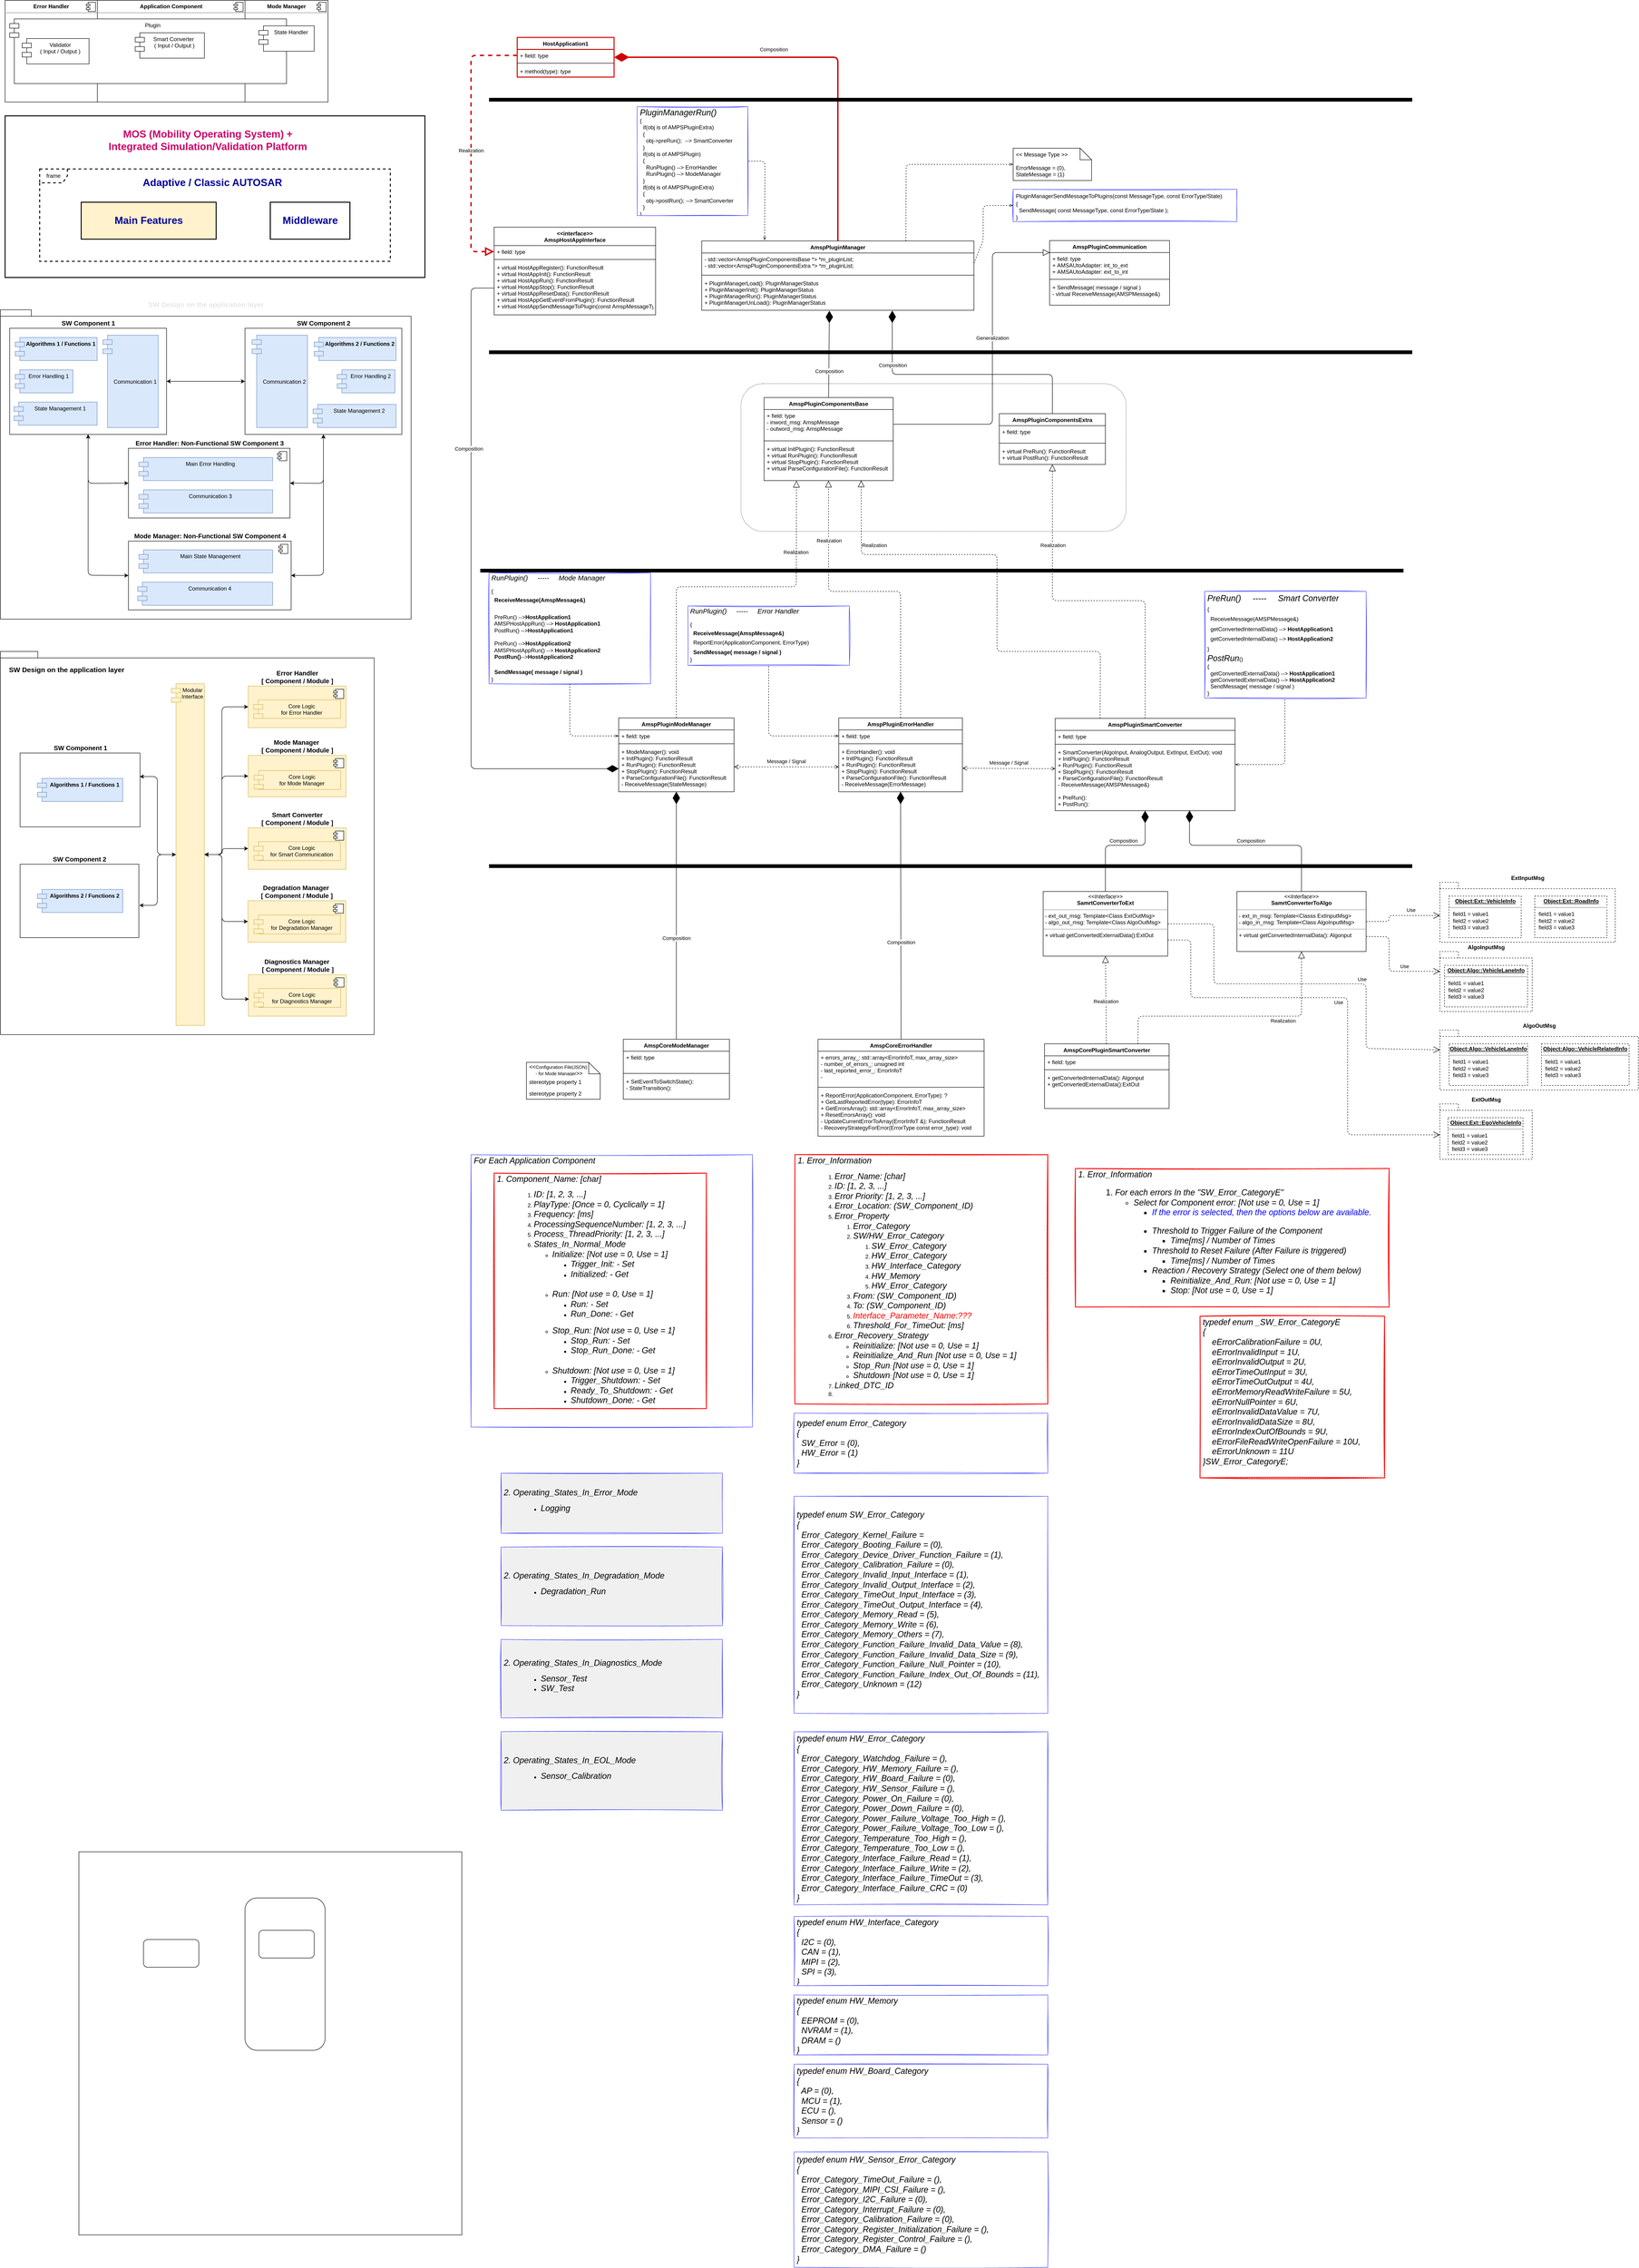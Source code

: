 <mxfile version="13.9.9" type="device"><diagram name="Page-1" id="9f46799a-70d6-7492-0946-bef42562c5a5"><mxGraphModel dx="2522" dy="822" grid="1" gridSize="10" guides="1" tooltips="1" connect="1" arrows="1" fold="1" page="1" pageScale="1" pageWidth="1100" pageHeight="850" background="#ffffff" math="0" shadow="0"><root><mxCell id="0"/><mxCell id="1" parent="0"/><mxCell id="yqcW4bG9nkOhCPhkl0Mn-1" value="" style="whiteSpace=wrap;html=1;aspect=fixed;" parent="1" vertex="1"><mxGeometry x="-850" y="4060" width="830" height="830" as="geometry"/></mxCell><mxCell id="yqcW4bG9nkOhCPhkl0Mn-4" value="" style="rounded=1;whiteSpace=wrap;html=1;" parent="1" vertex="1"><mxGeometry x="-490" y="4160" width="173.62" height="330" as="geometry"/></mxCell><mxCell id="c3ZCchVdeK0hspsu2GmW-1" value="&lt;span style=&quot;font-size: 18px&quot;&gt;&lt;i&gt;For Each Application Component&lt;br&gt;&lt;br&gt;&lt;br&gt;&lt;br&gt;&lt;br&gt;&lt;br&gt;&lt;br&gt;&lt;br&gt;&lt;br&gt;&lt;br&gt;&lt;br&gt;&lt;br&gt;&lt;br&gt;&lt;br&gt;&lt;br&gt;&lt;br&gt;&lt;br&gt;&lt;br&gt;&lt;br&gt;&lt;br&gt;&lt;br&gt;&lt;br&gt;&lt;br&gt;&lt;br&gt;&lt;br&gt;&lt;br&gt;&lt;br&gt;&lt;br&gt;&lt;br&gt;&lt;br&gt;&lt;br&gt;&lt;br&gt;&lt;br&gt;&lt;br&gt;&lt;br&gt;&lt;br&gt;&lt;br&gt;&lt;br&gt;&lt;br&gt;&lt;br&gt;&lt;br&gt;&lt;br&gt;&lt;br&gt;&lt;br&gt;&lt;br&gt;&lt;br&gt;&lt;br&gt;&lt;br&gt;&lt;br&gt;&lt;/i&gt;&lt;/span&gt;" style="text;html=1;fillColor=none;align=left;verticalAlign=middle;spacingLeft=4;spacingRight=4;overflow=hidden;rotatable=0;points=[[0,0.5],[1,0.5]];portConstraint=eastwest;dashed=1;dashPattern=1 1;sketch=1;strokeColor=#3333FF;" parent="1" vertex="1"><mxGeometry y="2550" width="610" height="590" as="geometry"/></mxCell><mxCell id="RoyHasDL6y4P3tYEuWoJ-7" value="&lt;p style=&quot;margin: 0px ; margin-top: 6px ; text-align: center&quot;&gt;&lt;b&gt;Error Handler&lt;/b&gt;&lt;/p&gt;&lt;hr&gt;&lt;p style=&quot;margin: 0px ; margin-left: 8px&quot;&gt;&lt;br&gt;&lt;/p&gt;" style="align=left;overflow=fill;html=1;dropTarget=0;" parent="1" vertex="1"><mxGeometry x="-1010" y="50" width="200" height="220" as="geometry"/></mxCell><mxCell id="RoyHasDL6y4P3tYEuWoJ-8" value="" style="shape=component;jettyWidth=8;jettyHeight=4;" parent="RoyHasDL6y4P3tYEuWoJ-7" vertex="1"><mxGeometry x="1" width="20" height="20" relative="1" as="geometry"><mxPoint x="-24" y="4" as="offset"/></mxGeometry></mxCell><mxCell id="RoyHasDL6y4P3tYEuWoJ-3" value="&lt;p style=&quot;margin: 0px ; margin-top: 6px ; text-align: center&quot;&gt;&lt;b&gt;Application Component&lt;/b&gt;&lt;/p&gt;&lt;hr&gt;&lt;p style=&quot;margin: 0px ; margin-left: 8px&quot;&gt;&lt;br&gt;&lt;/p&gt;" style="align=left;overflow=fill;html=1;dropTarget=0;" parent="1" vertex="1"><mxGeometry x="-810" y="50" width="320" height="220" as="geometry"/></mxCell><mxCell id="RoyHasDL6y4P3tYEuWoJ-4" value="" style="shape=component;jettyWidth=8;jettyHeight=4;" parent="RoyHasDL6y4P3tYEuWoJ-3" vertex="1"><mxGeometry x="1" width="20" height="20" relative="1" as="geometry"><mxPoint x="-24" y="4" as="offset"/></mxGeometry></mxCell><mxCell id="RoyHasDL6y4P3tYEuWoJ-9" value="&lt;p style=&quot;margin: 0px ; margin-top: 6px ; text-align: center&quot;&gt;&lt;b&gt;Mode Manager&lt;/b&gt;&lt;/p&gt;&lt;hr&gt;&lt;p style=&quot;margin: 0px ; margin-left: 8px&quot;&gt;&lt;br&gt;&lt;/p&gt;" style="align=left;overflow=fill;html=1;dropTarget=0;" parent="1" vertex="1"><mxGeometry x="-490" y="50" width="180" height="220" as="geometry"/></mxCell><mxCell id="RoyHasDL6y4P3tYEuWoJ-10" value="" style="shape=component;jettyWidth=8;jettyHeight=4;" parent="RoyHasDL6y4P3tYEuWoJ-9" vertex="1"><mxGeometry x="1" width="20" height="20" relative="1" as="geometry"><mxPoint x="-24" y="4" as="offset"/></mxGeometry></mxCell><mxCell id="RoyHasDL6y4P3tYEuWoJ-12" value="Plugin" style="shape=module;align=left;spacingLeft=20;align=center;verticalAlign=top;" parent="1" vertex="1"><mxGeometry x="-1000" y="90" width="600" height="140" as="geometry"/></mxCell><mxCell id="IW0eu_HFYAcWIKCxdPpm-3" value="" style="rounded=1;whiteSpace=wrap;html=1;dashed=1;dashPattern=1 2;" parent="1" vertex="1"><mxGeometry x="585" y="880" width="835" height="320" as="geometry"/></mxCell><mxCell id="RoyHasDL6y4P3tYEuWoJ-2" value="Smart Converter &#10;( Input / Output )" style="shape=module;align=left;spacingLeft=20;align=center;verticalAlign=top;" parent="1" vertex="1"><mxGeometry x="-728" y="120" width="150" height="55" as="geometry"/></mxCell><mxCell id="RoyHasDL6y4P3tYEuWoJ-5" value="Validator&#10;( Input / Output )" style="shape=module;align=left;spacingLeft=20;align=center;verticalAlign=top;" parent="1" vertex="1"><mxGeometry x="-973" y="132.5" width="145" height="55" as="geometry"/></mxCell><mxCell id="RoyHasDL6y4P3tYEuWoJ-11" value="State Handler" style="shape=module;align=left;spacingLeft=20;align=center;verticalAlign=top;" parent="1" vertex="1"><mxGeometry x="-460" y="105" width="120" height="55" as="geometry"/></mxCell><object label="&lt;font style=&quot;font-size: 15px&quot; color=&quot;#e6e6e6&quot;&gt;SW Design on the application layer&lt;/font&gt;" id="QAyBIbSA-eHoclBw1Yz1-1"><mxCell style="shape=folder;fontStyle=1;spacingTop=10;tabWidth=40;tabHeight=14;tabPosition=left;html=1;labelPosition=center;verticalLabelPosition=top;align=center;verticalAlign=bottom;fontColor=#FF0000;" parent="1" vertex="1"><mxGeometry x="-1020" y="720" width="890" height="670" as="geometry"/></mxCell></object><mxCell id="QAyBIbSA-eHoclBw1Yz1-2" value="SW Component 1" style="html=1;dropTarget=0;container=0;labelPosition=center;verticalLabelPosition=top;align=center;verticalAlign=bottom;labelBorderColor=none;fontStyle=1;fontSize=14;" parent="1" vertex="1"><mxGeometry x="-1000" y="760" width="340" height="230" as="geometry"/></mxCell><mxCell id="QAyBIbSA-eHoclBw1Yz1-3" value="Algorithms 1 / Functions 1" style="shape=module;align=left;spacingLeft=20;align=center;verticalAlign=top;fontStyle=1;fillColor=#dae8fc;strokeColor=#6c8ebf;" parent="1" vertex="1"><mxGeometry x="-988" y="780" width="177.5" height="50" as="geometry"/></mxCell><mxCell id="QAyBIbSA-eHoclBw1Yz1-4" value="Communication 1" style="shape=module;align=center;spacingLeft=20;align=center;verticalAlign=middle;labelPosition=center;verticalLabelPosition=middle;fillColor=#dae8fc;strokeColor=#6c8ebf;" parent="1" vertex="1"><mxGeometry x="-798" y="775" width="120" height="200" as="geometry"/></mxCell><mxCell id="QAyBIbSA-eHoclBw1Yz1-5" value="Error Handling 1" style="shape=module;align=left;spacingLeft=20;align=center;verticalAlign=top;fillColor=#dae8fc;strokeColor=#6c8ebf;" parent="1" vertex="1"><mxGeometry x="-988" y="850" width="125" height="50" as="geometry"/></mxCell><mxCell id="QAyBIbSA-eHoclBw1Yz1-6" value="State Management 1" style="shape=module;align=left;spacingLeft=20;align=center;verticalAlign=top;fillColor=#dae8fc;strokeColor=#6c8ebf;" parent="1" vertex="1"><mxGeometry x="-990.5" y="920" width="180" height="50" as="geometry"/></mxCell><mxCell id="QAyBIbSA-eHoclBw1Yz1-7" value="SW Component 2" style="html=1;dropTarget=0;container=0;labelPosition=center;verticalLabelPosition=top;align=center;verticalAlign=bottom;fontSize=14;fontStyle=1;" parent="1" vertex="1"><mxGeometry x="-490" y="760" width="340" height="230" as="geometry"/></mxCell><mxCell id="QAyBIbSA-eHoclBw1Yz1-8" value="Algorithms 2 / Functions 2" style="shape=module;align=left;spacingLeft=20;align=center;verticalAlign=top;fontStyle=1;fillColor=#dae8fc;strokeColor=#6c8ebf;" parent="1" vertex="1"><mxGeometry x="-340" y="780" width="177.5" height="50" as="geometry"/></mxCell><mxCell id="QAyBIbSA-eHoclBw1Yz1-9" value="Communication 2" style="shape=module;align=center;spacingLeft=20;align=center;verticalAlign=middle;labelPosition=center;verticalLabelPosition=middle;fillColor=#dae8fc;strokeColor=#6c8ebf;" parent="1" vertex="1"><mxGeometry x="-474.62" y="775" width="120" height="200" as="geometry"/></mxCell><mxCell id="QAyBIbSA-eHoclBw1Yz1-10" value="Error Handling 2" style="shape=module;align=left;spacingLeft=20;align=center;verticalAlign=top;fillColor=#dae8fc;strokeColor=#6c8ebf;" parent="1" vertex="1"><mxGeometry x="-290" y="850" width="125" height="50" as="geometry"/></mxCell><mxCell id="QAyBIbSA-eHoclBw1Yz1-11" value="State Management 2" style="shape=module;align=left;spacingLeft=20;align=center;verticalAlign=top;fillColor=#dae8fc;strokeColor=#6c8ebf;" parent="1" vertex="1"><mxGeometry x="-342.5" y="925" width="180" height="50" as="geometry"/></mxCell><mxCell id="QAyBIbSA-eHoclBw1Yz1-12" value="Error Handler: Non-Functional SW Component 3" style="html=1;dropTarget=0;labelPosition=center;verticalLabelPosition=top;align=center;verticalAlign=bottom;fontSize=14;fontStyle=1" parent="1" vertex="1"><mxGeometry x="-742.5" y="1020" width="350" height="151" as="geometry"/></mxCell><mxCell id="QAyBIbSA-eHoclBw1Yz1-13" value="" style="shape=component;jettyWidth=8;jettyHeight=4;" parent="QAyBIbSA-eHoclBw1Yz1-12" vertex="1"><mxGeometry x="1" width="20" height="20" relative="1" as="geometry"><mxPoint x="-27" y="7" as="offset"/></mxGeometry></mxCell><mxCell id="QAyBIbSA-eHoclBw1Yz1-14" value="Mode Manager: Non-Functional SW Component 4" style="html=1;dropTarget=0;labelPosition=center;verticalLabelPosition=top;align=center;verticalAlign=bottom;fontSize=14;fontStyle=1" parent="1" vertex="1"><mxGeometry x="-742.5" y="1221" width="352.5" height="149" as="geometry"/></mxCell><mxCell id="QAyBIbSA-eHoclBw1Yz1-15" value="" style="shape=component;jettyWidth=8;jettyHeight=4;" parent="QAyBIbSA-eHoclBw1Yz1-14" vertex="1"><mxGeometry x="1" width="20" height="20" relative="1" as="geometry"><mxPoint x="-27" y="7" as="offset"/></mxGeometry></mxCell><mxCell id="QAyBIbSA-eHoclBw1Yz1-16" value="Communication 3" style="shape=module;align=left;spacingLeft=20;align=center;verticalAlign=top;fillColor=#dae8fc;strokeColor=#6c8ebf;" parent="1" vertex="1"><mxGeometry x="-720" y="1110" width="290" height="50" as="geometry"/></mxCell><mxCell id="QAyBIbSA-eHoclBw1Yz1-17" value="Communication 4" style="shape=module;align=left;spacingLeft=20;align=center;verticalAlign=top;fillColor=#dae8fc;strokeColor=#6c8ebf;" parent="1" vertex="1"><mxGeometry x="-722.5" y="1310" width="292.5" height="50" as="geometry"/></mxCell><mxCell id="QAyBIbSA-eHoclBw1Yz1-22" value="Main Error Handling" style="shape=module;align=left;spacingLeft=20;align=center;verticalAlign=top;fillColor=#dae8fc;strokeColor=#6c8ebf;" parent="1" vertex="1"><mxGeometry x="-720" y="1040" width="290" height="50" as="geometry"/></mxCell><mxCell id="QAyBIbSA-eHoclBw1Yz1-23" value="Main State Management" style="shape=module;align=left;spacingLeft=20;align=center;verticalAlign=top;fillColor=#dae8fc;strokeColor=#6c8ebf;" parent="1" vertex="1"><mxGeometry x="-720" y="1240" width="290" height="50" as="geometry"/></mxCell><mxCell id="b6GI8APUfETrNoJposQO-36" value="" style="endArrow=classic;startArrow=classic;html=1;" parent="1" edge="1"><mxGeometry width="50" height="50" relative="1" as="geometry"><mxPoint x="-660" y="875" as="sourcePoint"/><mxPoint x="-490" y="875" as="targetPoint"/></mxGeometry></mxCell><mxCell id="b6GI8APUfETrNoJposQO-37" value="" style="endArrow=classic;startArrow=classic;html=1;exitX=0.5;exitY=1;exitDx=0;exitDy=0;entryX=0;entryY=0.5;entryDx=0;entryDy=0;" parent="1" source="QAyBIbSA-eHoclBw1Yz1-2" target="QAyBIbSA-eHoclBw1Yz1-12" edge="1"><mxGeometry width="50" height="50" relative="1" as="geometry"><mxPoint x="-670" y="1160" as="sourcePoint"/><mxPoint x="-620" y="1110" as="targetPoint"/><Array as="points"><mxPoint x="-830" y="1096"/></Array></mxGeometry></mxCell><mxCell id="b6GI8APUfETrNoJposQO-38" value="" style="endArrow=classic;startArrow=classic;html=1;entryX=0.5;entryY=1;entryDx=0;entryDy=0;exitX=1;exitY=0.5;exitDx=0;exitDy=0;" parent="1" source="QAyBIbSA-eHoclBw1Yz1-12" target="QAyBIbSA-eHoclBw1Yz1-7" edge="1"><mxGeometry width="50" height="50" relative="1" as="geometry"><mxPoint x="-670" y="1160" as="sourcePoint"/><mxPoint x="-310" y="990" as="targetPoint"/><Array as="points"><mxPoint x="-320" y="1096"/></Array></mxGeometry></mxCell><mxCell id="b6GI8APUfETrNoJposQO-39" value="" style="endArrow=classic;startArrow=classic;html=1;entryX=0.5;entryY=1;entryDx=0;entryDy=0;exitX=0;exitY=0.5;exitDx=0;exitDy=0;" parent="1" source="QAyBIbSA-eHoclBw1Yz1-14" target="QAyBIbSA-eHoclBw1Yz1-2" edge="1"><mxGeometry width="50" height="50" relative="1" as="geometry"><mxPoint x="-610" y="1160" as="sourcePoint"/><mxPoint x="-560" y="1110" as="targetPoint"/><Array as="points"><mxPoint x="-830" y="1295"/></Array></mxGeometry></mxCell><mxCell id="b6GI8APUfETrNoJposQO-40" value="" style="endArrow=classic;startArrow=classic;html=1;entryX=0.5;entryY=1;entryDx=0;entryDy=0;exitX=1;exitY=0.5;exitDx=0;exitDy=0;" parent="1" source="QAyBIbSA-eHoclBw1Yz1-14" target="QAyBIbSA-eHoclBw1Yz1-7" edge="1"><mxGeometry width="50" height="50" relative="1" as="geometry"><mxPoint x="-610" y="1160" as="sourcePoint"/><mxPoint x="-560" y="1110" as="targetPoint"/><Array as="points"><mxPoint x="-320" y="1295"/></Array></mxGeometry></mxCell><mxCell id="MzP-5UNCIVKQlSsuaslG-15" value="" style="group;fillColor=#FFFFFF;" parent="1" vertex="1" connectable="0"><mxGeometry x="-1010" y="300" width="910" height="350" as="geometry"/></mxCell><mxCell id="MzP-5UNCIVKQlSsuaslG-11" value="" style="group" parent="MzP-5UNCIVKQlSsuaslG-15" vertex="1" connectable="0"><mxGeometry width="910" height="350" as="geometry"/></mxCell><mxCell id="MzP-5UNCIVKQlSsuaslG-6" value="" style="html=1;strokeWidth=2;" parent="MzP-5UNCIVKQlSsuaslG-11" vertex="1"><mxGeometry width="910" height="350" as="geometry"/></mxCell><mxCell id="MzP-5UNCIVKQlSsuaslG-7" value="&lt;font style=&quot;font-size: 22px&quot; color=&quot;#cc0066&quot;&gt;&lt;b&gt;MOS (Mobility Operating System) + &lt;br&gt;Integrated Simulation/Validation Platform&lt;/b&gt;&lt;/font&gt;" style="text;html=1;resizable=0;autosize=1;align=center;verticalAlign=middle;points=[];fillColor=none;strokeColor=none;rounded=0;" parent="MzP-5UNCIVKQlSsuaslG-11" vertex="1"><mxGeometry x="213.75" y="33" width="450" height="40" as="geometry"/></mxCell><mxCell id="MzP-5UNCIVKQlSsuaslG-14" value="" style="group;fillColor=#FFFFFF;" parent="MzP-5UNCIVKQlSsuaslG-15" vertex="1" connectable="0"><mxGeometry x="75" y="115" width="760" height="200" as="geometry"/></mxCell><mxCell id="MzP-5UNCIVKQlSsuaslG-3" value="frame" style="shape=umlFrame;whiteSpace=wrap;html=1;strokeWidth=2;dashed=1;" parent="MzP-5UNCIVKQlSsuaslG-14" vertex="1"><mxGeometry width="760" height="200" as="geometry"/></mxCell><mxCell id="MzP-5UNCIVKQlSsuaslG-2" value="&lt;font style=&quot;font-size: 22px&quot; color=&quot;#000099&quot;&gt;&lt;b&gt;Main Features&lt;/b&gt;&lt;/font&gt;" style="html=1;fillColor=#fff2cc;strokeWidth=2;" parent="MzP-5UNCIVKQlSsuaslG-14" vertex="1"><mxGeometry x="90" y="72" width="292.5" height="80" as="geometry"/></mxCell><mxCell id="MzP-5UNCIVKQlSsuaslG-5" value="&lt;font style=&quot;font-size: 22px&quot; color=&quot;#000099&quot;&gt;&lt;b&gt;Middleware&lt;/b&gt;&lt;/font&gt;" style="html=1;strokeWidth=2;" parent="MzP-5UNCIVKQlSsuaslG-14" vertex="1"><mxGeometry x="499.88" y="72" width="172.5" height="80" as="geometry"/></mxCell><mxCell id="MzP-5UNCIVKQlSsuaslG-4" value="&lt;span&gt;&lt;font size=&quot;1&quot;&gt;&lt;b style=&quot;font-size: 22px&quot;&gt;Adaptive / Classic AUTOSAR&lt;/b&gt;&lt;/font&gt;&lt;/span&gt;" style="text;html=1;resizable=0;autosize=1;align=center;verticalAlign=middle;points=[];fillColor=none;strokeColor=none;rounded=0;fontColor=#000099;" parent="MzP-5UNCIVKQlSsuaslG-14" vertex="1"><mxGeometry x="213.75" y="20" width="320" height="20" as="geometry"/></mxCell><mxCell id="-dZIfite40XnkGNyg2Di-5" value="&lt;font style=&quot;font-size: 22px&quot; color=&quot;#000099&quot;&gt;&lt;b&gt;Middleware&lt;/b&gt;&lt;/font&gt;" style="html=1;strokeWidth=2;" parent="MzP-5UNCIVKQlSsuaslG-14" vertex="1"><mxGeometry x="499.88" y="72" width="172.5" height="80" as="geometry"/></mxCell><mxCell id="-dZIfite40XnkGNyg2Di-6" value="&lt;font style=&quot;font-size: 22px&quot; color=&quot;#000099&quot;&gt;&lt;b&gt;Main Features&lt;/b&gt;&lt;/font&gt;" style="html=1;fillColor=#fff2cc;strokeWidth=2;" parent="MzP-5UNCIVKQlSsuaslG-14" vertex="1"><mxGeometry x="90" y="72" width="292.5" height="80" as="geometry"/></mxCell><mxCell id="rCgdte5sThhJx95ComFB-1" value="AmspPluginModeManager" style="swimlane;fontStyle=1;align=center;verticalAlign=top;childLayout=stackLayout;horizontal=1;startSize=26;horizontalStack=0;resizeParent=1;resizeParentMax=0;resizeLast=0;collapsible=1;marginBottom=0;" parent="1" vertex="1"><mxGeometry x="320" y="1604" width="250" height="160" as="geometry"/></mxCell><mxCell id="rCgdte5sThhJx95ComFB-2" value="+ field: type" style="text;strokeColor=none;fillColor=none;align=left;verticalAlign=top;spacingLeft=4;spacingRight=4;overflow=hidden;rotatable=0;points=[[0,0.5],[1,0.5]];portConstraint=eastwest;" parent="rCgdte5sThhJx95ComFB-1" vertex="1"><mxGeometry y="26" width="250" height="26" as="geometry"/></mxCell><mxCell id="rCgdte5sThhJx95ComFB-3" value="" style="line;strokeWidth=1;fillColor=none;align=left;verticalAlign=middle;spacingTop=-1;spacingLeft=3;spacingRight=3;rotatable=0;labelPosition=right;points=[];portConstraint=eastwest;" parent="rCgdte5sThhJx95ComFB-1" vertex="1"><mxGeometry y="52" width="250" height="8" as="geometry"/></mxCell><mxCell id="rCgdte5sThhJx95ComFB-4" value="+ ModeManager(): void&#10;+ InitPlugin(): FunctionResult&#10;+ RunPlugin(): FunctionResult&#10;+ StopPlugin(): FunctionResult&#10;+ ParseConfigurationFile(): FunctionResult&#10;- ReceiveMessage(StateMessage)&#10;" style="text;strokeColor=none;fillColor=none;align=left;verticalAlign=top;spacingLeft=4;spacingRight=4;overflow=hidden;rotatable=0;points=[[0,0.5],[1,0.5]];portConstraint=eastwest;" parent="rCgdte5sThhJx95ComFB-1" vertex="1"><mxGeometry y="60" width="250" height="100" as="geometry"/></mxCell><mxCell id="rCgdte5sThhJx95ComFB-5" value="AmspPluginErrorHandler" style="swimlane;fontStyle=1;align=center;verticalAlign=top;childLayout=stackLayout;horizontal=1;startSize=26;horizontalStack=0;resizeParent=1;resizeParentMax=0;resizeLast=0;collapsible=1;marginBottom=0;" parent="1" vertex="1"><mxGeometry x="797" y="1604" width="268" height="160" as="geometry"/></mxCell><mxCell id="rCgdte5sThhJx95ComFB-6" value="+ field: type" style="text;strokeColor=none;fillColor=none;align=left;verticalAlign=top;spacingLeft=4;spacingRight=4;overflow=hidden;rotatable=0;points=[[0,0.5],[1,0.5]];portConstraint=eastwest;" parent="rCgdte5sThhJx95ComFB-5" vertex="1"><mxGeometry y="26" width="268" height="26" as="geometry"/></mxCell><mxCell id="rCgdte5sThhJx95ComFB-7" value="" style="line;strokeWidth=1;fillColor=none;align=left;verticalAlign=middle;spacingTop=-1;spacingLeft=3;spacingRight=3;rotatable=0;labelPosition=right;points=[];portConstraint=eastwest;" parent="rCgdte5sThhJx95ComFB-5" vertex="1"><mxGeometry y="52" width="268" height="8" as="geometry"/></mxCell><mxCell id="rCgdte5sThhJx95ComFB-8" value="+ ErrorHandler(): void&#10;+ InitPlugin(): FunctionResult&#10;+ RunPlugin(): FunctionResult&#10;+ StopPlugin(): FunctionResult&#10;+ ParseConfigurationFile(): FunctionResult&#10;- ReceiveMessage(ErrorMessage)&#10;" style="text;strokeColor=none;fillColor=none;align=left;verticalAlign=top;spacingLeft=4;spacingRight=4;overflow=hidden;rotatable=0;points=[[0,0.5],[1,0.5]];portConstraint=eastwest;" parent="rCgdte5sThhJx95ComFB-5" vertex="1"><mxGeometry y="60" width="268" height="100" as="geometry"/></mxCell><mxCell id="rCgdte5sThhJx95ComFB-9" value="HostApplication1" style="swimlane;fontStyle=1;align=center;verticalAlign=top;childLayout=stackLayout;horizontal=1;startSize=26;horizontalStack=0;resizeParent=1;resizeParentMax=0;resizeLast=0;collapsible=1;marginBottom=0;strokeWidth=2;strokeColor=#CC0000;" parent="1" vertex="1"><mxGeometry x="100" y="130" width="210" height="86" as="geometry"/></mxCell><mxCell id="rCgdte5sThhJx95ComFB-10" value="+ field: type" style="text;strokeColor=none;fillColor=none;align=left;verticalAlign=top;spacingLeft=4;spacingRight=4;overflow=hidden;rotatable=0;points=[[0,0.5],[1,0.5]];portConstraint=eastwest;" parent="rCgdte5sThhJx95ComFB-9" vertex="1"><mxGeometry y="26" width="210" height="26" as="geometry"/></mxCell><mxCell id="rCgdte5sThhJx95ComFB-11" value="" style="line;strokeWidth=1;fillColor=none;align=left;verticalAlign=middle;spacingTop=-1;spacingLeft=3;spacingRight=3;rotatable=0;labelPosition=right;points=[];portConstraint=eastwest;" parent="rCgdte5sThhJx95ComFB-9" vertex="1"><mxGeometry y="52" width="210" height="8" as="geometry"/></mxCell><mxCell id="rCgdte5sThhJx95ComFB-12" value="+ method(type): type" style="text;strokeColor=none;fillColor=none;align=left;verticalAlign=top;spacingLeft=4;spacingRight=4;overflow=hidden;rotatable=0;points=[[0,0.5],[1,0.5]];portConstraint=eastwest;" parent="rCgdte5sThhJx95ComFB-9" vertex="1"><mxGeometry y="60" width="210" height="26" as="geometry"/></mxCell><mxCell id="rCgdte5sThhJx95ComFB-13" value="AmspPluginComponentsBase" style="swimlane;fontStyle=1;align=center;verticalAlign=top;childLayout=stackLayout;horizontal=1;startSize=26;horizontalStack=0;resizeParent=1;resizeParentMax=0;resizeLast=0;collapsible=1;marginBottom=0;" parent="1" vertex="1"><mxGeometry x="635" y="910" width="280" height="180" as="geometry"/></mxCell><mxCell id="rCgdte5sThhJx95ComFB-14" value="+ field: type&#10;- inword_msg: AmspMessage&#10;- outword_msg: AmspMessage" style="text;strokeColor=none;fillColor=none;align=left;verticalAlign=top;spacingLeft=4;spacingRight=4;overflow=hidden;rotatable=0;points=[[0,0.5],[1,0.5]];portConstraint=eastwest;" parent="rCgdte5sThhJx95ComFB-13" vertex="1"><mxGeometry y="26" width="280" height="64" as="geometry"/></mxCell><mxCell id="rCgdte5sThhJx95ComFB-15" value="" style="line;strokeWidth=1;fillColor=none;align=left;verticalAlign=middle;spacingTop=-1;spacingLeft=3;spacingRight=3;rotatable=0;labelPosition=right;points=[];portConstraint=eastwest;" parent="rCgdte5sThhJx95ComFB-13" vertex="1"><mxGeometry y="90" width="280" height="8" as="geometry"/></mxCell><mxCell id="rCgdte5sThhJx95ComFB-16" value="+ virtual InitPlugin(): FunctionResult&#10;+ virtual RunPlugin(): FunctionResult&#10;+ virtual StopPlugin(): FunctionResult&#10;+ virtual ParseConfigurationFile(): FunctionResult&#10;&#10;" style="text;strokeColor=none;fillColor=none;align=left;verticalAlign=top;spacingLeft=4;spacingRight=4;overflow=hidden;rotatable=0;points=[[0,0.5],[1,0.5]];portConstraint=eastwest;" parent="rCgdte5sThhJx95ComFB-13" vertex="1"><mxGeometry y="98" width="280" height="82" as="geometry"/></mxCell><mxCell id="rCgdte5sThhJx95ComFB-17" value="AmspPluginManager" style="swimlane;fontStyle=1;align=center;verticalAlign=top;childLayout=stackLayout;horizontal=1;startSize=26;horizontalStack=0;resizeParent=1;resizeParentMax=0;resizeLast=0;collapsible=1;marginBottom=0;" parent="1" vertex="1"><mxGeometry x="500" y="571" width="590" height="150" as="geometry"/></mxCell><mxCell id="rCgdte5sThhJx95ComFB-18" value="- std::vector&lt;AmspPluginComponentsBase *&gt; *m_pluginList;&#10;- std::vector&lt;AmspPluginComponentsExtra *&gt; *m_pluginList;" style="text;strokeColor=none;fillColor=none;align=left;verticalAlign=top;spacingLeft=4;spacingRight=4;overflow=hidden;rotatable=0;points=[[0,0.5],[1,0.5]];portConstraint=eastwest;" parent="rCgdte5sThhJx95ComFB-17" vertex="1"><mxGeometry y="26" width="590" height="44" as="geometry"/></mxCell><mxCell id="rCgdte5sThhJx95ComFB-19" value="" style="line;strokeWidth=1;fillColor=none;align=left;verticalAlign=middle;spacingTop=-1;spacingLeft=3;spacingRight=3;rotatable=0;labelPosition=right;points=[];portConstraint=eastwest;" parent="rCgdte5sThhJx95ComFB-17" vertex="1"><mxGeometry y="70" width="590" height="8" as="geometry"/></mxCell><object label="+ PluginManagerLoad(): PluginManagerStatus&#10;+ PluginManagerInit(): PluginManagerStatus&#10;+ PluginManagerRun(): PluginManagerStatus&#10;+ PluginManagerUnLoad(): PluginManagerStatus" m_pluginList="" id="rCgdte5sThhJx95ComFB-20"><mxCell style="text;strokeColor=none;fillColor=none;align=left;verticalAlign=top;spacingLeft=4;spacingRight=4;overflow=hidden;rotatable=0;points=[[0,0.5],[1,0.5]];portConstraint=eastwest;" parent="rCgdte5sThhJx95ComFB-17" vertex="1"><mxGeometry y="78" width="590" height="72" as="geometry"/></mxCell></object><mxCell id="rCgdte5sThhJx95ComFB-27" value="&lt;&lt;interface&gt;&gt;&#10;AmspHostAppInterface" style="swimlane;fontStyle=1;align=center;verticalAlign=top;childLayout=stackLayout;horizontal=1;startSize=40;horizontalStack=0;resizeParent=1;resizeParentMax=0;resizeLast=0;collapsible=1;marginBottom=0;" parent="1" vertex="1"><mxGeometry x="50" y="541" width="350" height="190" as="geometry"/></mxCell><mxCell id="rCgdte5sThhJx95ComFB-28" value="+ field: type" style="text;strokeColor=none;fillColor=none;align=left;verticalAlign=top;spacingLeft=4;spacingRight=4;overflow=hidden;rotatable=0;points=[[0,0.5],[1,0.5]];portConstraint=eastwest;" parent="rCgdte5sThhJx95ComFB-27" vertex="1"><mxGeometry y="40" width="350" height="26" as="geometry"/></mxCell><mxCell id="rCgdte5sThhJx95ComFB-29" value="" style="line;strokeWidth=1;fillColor=none;align=left;verticalAlign=middle;spacingTop=-1;spacingLeft=3;spacingRight=3;rotatable=0;labelPosition=right;points=[];portConstraint=eastwest;" parent="rCgdte5sThhJx95ComFB-27" vertex="1"><mxGeometry y="66" width="350" height="8" as="geometry"/></mxCell><mxCell id="rCgdte5sThhJx95ComFB-30" value="+ virtual HostAppRegister(): FunctionResult&#10;+ virtual HostAppInit(): FunctionResult&#10;+ virtual HostAppRun(): FunctionResult&#10;+ virtual HostAppStop(): FunctionResult&#10;+ virtual HostAppResetData(): FunctionResult&#10;+ virtual HostAppGetEventFromPlugin(): FunctionResult&#10;+ virtual HostAppSendMessageToPlugin(const AmspMessageTypeE output_message_type, const unsigned int output_message_value): FunctionResult" style="text;strokeColor=none;fillColor=none;align=left;verticalAlign=top;spacingLeft=4;spacingRight=4;overflow=hidden;rotatable=0;points=[[0,0.5],[1,0.5]];portConstraint=eastwest;" parent="rCgdte5sThhJx95ComFB-27" vertex="1"><mxGeometry y="74" width="350" height="116" as="geometry"/></mxCell><mxCell id="rCgdte5sThhJx95ComFB-33" value="" style="endArrow=block;endFill=0;endSize=12;html=1;dashed=1;entryX=0;entryY=0.5;entryDx=0;entryDy=0;exitX=0;exitY=0.5;exitDx=0;exitDy=0;strokeWidth=3;strokeColor=#CC0000;" parent="1" source="rCgdte5sThhJx95ComFB-10" target="rCgdte5sThhJx95ComFB-28" edge="1"><mxGeometry width="160" relative="1" as="geometry"><mxPoint x="230" y="1099" as="sourcePoint"/><mxPoint x="385" y="1087" as="targetPoint"/><Array as="points"><mxPoint y="169"/><mxPoint y="594"/></Array></mxGeometry></mxCell><mxCell id="I0mmFbcSlP8sAG-VA93d-1" value="Realization" style="edgeLabel;html=1;align=center;verticalAlign=middle;resizable=0;points=[];" parent="rCgdte5sThhJx95ComFB-33" vertex="1" connectable="0"><mxGeometry x="0.203" y="1" relative="1" as="geometry"><mxPoint x="-1" y="-39.88" as="offset"/></mxGeometry></mxCell><mxCell id="rCgdte5sThhJx95ComFB-43" value="Message / Signal" style="html=1;verticalAlign=bottom;endArrow=open;dashed=1;endSize=8;startArrow=open;startFill=0;entryX=1;entryY=0.5;entryDx=0;entryDy=0;exitX=0;exitY=0.5;exitDx=0;exitDy=0;" parent="1" edge="1"><mxGeometry x="0.008" y="-3" relative="1" as="geometry"><mxPoint x="797" y="1710" as="sourcePoint"/><mxPoint x="570.0" y="1710" as="targetPoint"/><mxPoint as="offset"/></mxGeometry></mxCell><mxCell id="I0mmFbcSlP8sAG-VA93d-4" value="" style="endArrow=diamondThin;endFill=1;endSize=24;html=1;exitX=0.5;exitY=0;exitDx=0;exitDy=0;strokeColor=#CC0000;strokeWidth=3;" parent="1" source="rCgdte5sThhJx95ComFB-17" target="rCgdte5sThhJx95ComFB-9" edge="1"><mxGeometry width="160" relative="1" as="geometry"><mxPoint x="300" y="649" as="sourcePoint"/><mxPoint x="340" y="949" as="targetPoint"/><Array as="points"><mxPoint x="795" y="173"/></Array></mxGeometry></mxCell><mxCell id="I0mmFbcSlP8sAG-VA93d-6" value="Composition" style="edgeLabel;html=1;align=center;verticalAlign=middle;resizable=0;points=[];" parent="I0mmFbcSlP8sAG-VA93d-4" vertex="1" connectable="0"><mxGeometry x="0.234" y="2" relative="1" as="geometry"><mxPoint x="8.18" y="-19" as="offset"/></mxGeometry></mxCell><mxCell id="I0mmFbcSlP8sAG-VA93d-7" value="" style="endArrow=diamondThin;endFill=1;endSize=24;html=1;exitX=0.5;exitY=0;exitDx=0;exitDy=0;entryX=0.469;entryY=1.014;entryDx=0;entryDy=0;entryPerimeter=0;" parent="1" source="rCgdte5sThhJx95ComFB-13" target="rCgdte5sThhJx95ComFB-20" edge="1"><mxGeometry width="160" relative="1" as="geometry"><mxPoint x="870" y="1259" as="sourcePoint"/><mxPoint x="775" y="755" as="targetPoint"/></mxGeometry></mxCell><mxCell id="I0mmFbcSlP8sAG-VA93d-8" value="Composition" style="edgeLabel;html=1;align=center;verticalAlign=middle;resizable=0;points=[];" parent="I0mmFbcSlP8sAG-VA93d-7" vertex="1" connectable="0"><mxGeometry x="-0.069" relative="1" as="geometry"><mxPoint y="30" as="offset"/></mxGeometry></mxCell><mxCell id="I0mmFbcSlP8sAG-VA93d-9" value="" style="endArrow=diamondThin;endFill=1;endSize=24;html=1;exitX=0;exitY=0.5;exitDx=0;exitDy=0;entryX=0;entryY=0.5;entryDx=0;entryDy=0;" parent="1" source="rCgdte5sThhJx95ComFB-30" target="rCgdte5sThhJx95ComFB-4" edge="1"><mxGeometry width="160" relative="1" as="geometry"><mxPoint x="670" y="1119" as="sourcePoint"/><mxPoint x="600" y="1549" as="targetPoint"/><Array as="points"><mxPoint y="673"/><mxPoint y="1714"/></Array></mxGeometry></mxCell><mxCell id="I0mmFbcSlP8sAG-VA93d-10" value="Composition" style="edgeLabel;html=1;align=center;verticalAlign=middle;resizable=0;points=[];" parent="I0mmFbcSlP8sAG-VA93d-9" vertex="1" connectable="0"><mxGeometry x="-0.417" y="5" relative="1" as="geometry"><mxPoint x="-10" y="-13.86" as="offset"/></mxGeometry></mxCell><mxCell id="fUJWd_Sl8_sFpVQ_8Rey-2" value="" style="shape=note2;size=25;childLayout=stackLayout;horizontalStack=0;resizeParent=1;resizeParentMax=0;resizeLast=0;collapsible=0;marginBottom=0;html=1;container=1;" parent="1" vertex="1"><mxGeometry x="120" y="2350" width="160" height="80" as="geometry"/></mxCell><mxCell id="fUJWd_Sl8_sFpVQ_8Rey-3" value="&amp;lt;&amp;lt;&lt;span style=&quot;text-align: center&quot;&gt;&lt;font style=&quot;font-size: 10px&quot;&gt;Configuration File(JSON)&lt;br&gt;&amp;nbsp; &amp;nbsp; &amp;nbsp;- for Mode Manager&lt;/font&gt;&lt;/span&gt;&amp;gt;&amp;gt;" style="text;html=1;strokeColor=none;fillColor=none;align=left;verticalAlign=middle;spacingLeft=4;spacingRight=4;overflow=hidden;rotatable=0;points=[[0,0.5],[1,0.5]];portConstraint=eastwest;" parent="fUJWd_Sl8_sFpVQ_8Rey-2" vertex="1"><mxGeometry width="160" height="30" as="geometry"/></mxCell><mxCell id="fUJWd_Sl8_sFpVQ_8Rey-4" value="stereotype property 1" style="text;html=1;strokeColor=none;fillColor=none;align=left;verticalAlign=middle;spacingLeft=4;spacingRight=4;overflow=hidden;rotatable=0;points=[[0,0.5],[1,0.5]];portConstraint=eastwest;" parent="fUJWd_Sl8_sFpVQ_8Rey-2" vertex="1"><mxGeometry y="30" width="160" height="25" as="geometry"/></mxCell><mxCell id="fUJWd_Sl8_sFpVQ_8Rey-5" value="stereotype property 2" style="text;html=1;strokeColor=none;fillColor=none;align=left;verticalAlign=middle;spacingLeft=4;spacingRight=4;overflow=hidden;rotatable=0;points=[[0,0.5],[1,0.5]];portConstraint=eastwest;" parent="fUJWd_Sl8_sFpVQ_8Rey-2" vertex="1"><mxGeometry y="55" width="160" height="25" as="geometry"/></mxCell><mxCell id="ocyi3A7CTMDNYlZ7oRMw-12" value="&lt;p style=&quot;margin: 0px ; margin-top: 4px ; text-align: center&quot;&gt;&lt;i&gt;&amp;lt;&amp;lt;Interface&amp;gt;&amp;gt;&lt;/i&gt;&lt;br&gt;&lt;b&gt;SamrtConverterToAlgo&lt;/b&gt;&lt;/p&gt;&lt;hr size=&quot;1&quot;&gt;&lt;p style=&quot;margin: 0px ; margin-left: 4px&quot;&gt;- ext_in_msg: Template&amp;lt;Classs ExtInputMsg&amp;gt;&lt;/p&gt;&lt;p style=&quot;margin: 0px ; margin-left: 4px&quot;&gt;- algo_in_msg: Template&amp;lt;Class AlgoInputMsg&amp;gt;&lt;/p&gt;&lt;hr size=&quot;1&quot;&gt;&lt;p style=&quot;margin: 0px ; margin-left: 4px&quot;&gt;+ virtual getConvertedInternalData(): Algonput&lt;br&gt;&lt;/p&gt;" style="verticalAlign=top;align=left;overflow=fill;fontSize=12;fontFamily=Helvetica;html=1;" parent="1" vertex="1"><mxGeometry x="1660" y="1980" width="280" height="130" as="geometry"/></mxCell><mxCell id="ocyi3A7CTMDNYlZ7oRMw-13" value="&lt;p style=&quot;margin: 0px ; margin-top: 4px ; text-align: center&quot;&gt;&lt;i&gt;&amp;lt;&amp;lt;Interface&amp;gt;&amp;gt;&lt;/i&gt;&lt;br&gt;&lt;b&gt;SamrtConverterToExt&lt;/b&gt;&lt;/p&gt;&lt;hr size=&quot;1&quot;&gt;&lt;p style=&quot;margin: 0px ; margin-left: 4px&quot;&gt;- ext_out_msg: Template&amp;lt;Class ExtOutMsg&amp;gt;&lt;/p&gt;&lt;p style=&quot;margin: 0px ; margin-left: 4px&quot;&gt;- algo_out_msg: Template&amp;lt;Class AlgoOutMsg&amp;gt;&lt;br&gt;&lt;/p&gt;&lt;hr size=&quot;1&quot;&gt;&lt;p style=&quot;margin: 0px ; margin-left: 4px&quot;&gt;+ virtual getConvertedExternalData():ExtOut&lt;br&gt;&lt;/p&gt;" style="verticalAlign=top;align=left;overflow=fill;fontSize=12;fontFamily=Helvetica;html=1;" parent="1" vertex="1"><mxGeometry x="1240" y="1980" width="270" height="140" as="geometry"/></mxCell><mxCell id="v9_nBguoLhf9jrg8bP63-2" value="AmspPluginCommunication" style="swimlane;fontStyle=1;align=center;verticalAlign=top;childLayout=stackLayout;horizontal=1;startSize=26;horizontalStack=0;resizeParent=1;resizeParentMax=0;resizeLast=0;collapsible=1;marginBottom=0;" parent="1" vertex="1"><mxGeometry x="1254" y="570" width="260" height="140" as="geometry"/></mxCell><mxCell id="v9_nBguoLhf9jrg8bP63-3" value="+ field: type&#10;+ AMSAUtoAdapter: int_to_ext&#10;+ AMSAUtoAdapter: ext_to_int&#10;" style="text;strokeColor=none;fillColor=none;align=left;verticalAlign=top;spacingLeft=4;spacingRight=4;overflow=hidden;rotatable=0;points=[[0,0.5],[1,0.5]];portConstraint=eastwest;" parent="v9_nBguoLhf9jrg8bP63-2" vertex="1"><mxGeometry y="26" width="260" height="54" as="geometry"/></mxCell><mxCell id="v9_nBguoLhf9jrg8bP63-4" value="" style="line;strokeWidth=1;fillColor=none;align=left;verticalAlign=middle;spacingTop=-1;spacingLeft=3;spacingRight=3;rotatable=0;labelPosition=right;points=[];portConstraint=eastwest;" parent="v9_nBguoLhf9jrg8bP63-2" vertex="1"><mxGeometry y="80" width="260" height="8" as="geometry"/></mxCell><mxCell id="v9_nBguoLhf9jrg8bP63-5" value="+ SendMessage( message / signal )&#10;- virtual ReceiveMessage(AMSPMessage&amp;)" style="text;strokeColor=none;fillColor=none;align=left;verticalAlign=top;spacingLeft=4;spacingRight=4;overflow=hidden;rotatable=0;points=[[0,0.5],[1,0.5]];portConstraint=eastwest;" parent="v9_nBguoLhf9jrg8bP63-2" vertex="1"><mxGeometry y="88" width="260" height="52" as="geometry"/></mxCell><mxCell id="v9_nBguoLhf9jrg8bP63-8" value="AmspPluginSmartConverter" style="swimlane;fontStyle=1;align=center;verticalAlign=top;childLayout=stackLayout;horizontal=1;startSize=26;horizontalStack=0;resizeParent=1;resizeParentMax=0;resizeLast=0;collapsible=1;marginBottom=0;" parent="1" vertex="1"><mxGeometry x="1266" y="1605" width="390" height="200" as="geometry"/></mxCell><mxCell id="v9_nBguoLhf9jrg8bP63-9" value="+ field: type" style="text;strokeColor=none;fillColor=none;align=left;verticalAlign=top;spacingLeft=4;spacingRight=4;overflow=hidden;rotatable=0;points=[[0,0.5],[1,0.5]];portConstraint=eastwest;" parent="v9_nBguoLhf9jrg8bP63-8" vertex="1"><mxGeometry y="26" width="390" height="26" as="geometry"/></mxCell><mxCell id="v9_nBguoLhf9jrg8bP63-10" value="" style="line;strokeWidth=1;fillColor=none;align=left;verticalAlign=middle;spacingTop=-1;spacingLeft=3;spacingRight=3;rotatable=0;labelPosition=right;points=[];portConstraint=eastwest;" parent="v9_nBguoLhf9jrg8bP63-8" vertex="1"><mxGeometry y="52" width="390" height="8" as="geometry"/></mxCell><mxCell id="v9_nBguoLhf9jrg8bP63-11" value="+ SmartConverter(AlgoInput, AnalogOutput, ExtInput, ExtOut): void&#10;+ InitPlugin(): FunctionResult&#10;+ RunPlugin(): FunctionResult&#10;+ StopPlugin(): FunctionResult&#10;+ ParseConfigurationFile(): FunctionResult&#10;- ReceiveMessage(AMSPMessage&amp;)&#10;&#10;+ PreRun():&#10;+ PostRun():" style="text;strokeColor=none;fillColor=none;align=left;verticalAlign=top;spacingLeft=4;spacingRight=4;overflow=hidden;rotatable=0;points=[[0,0.5],[1,0.5]];portConstraint=eastwest;" parent="v9_nBguoLhf9jrg8bP63-8" vertex="1"><mxGeometry y="60" width="390" height="140" as="geometry"/></mxCell><mxCell id="v9_nBguoLhf9jrg8bP63-13" value="Message / Signal" style="html=1;verticalAlign=bottom;endArrow=open;dashed=1;endSize=8;startArrow=open;startFill=0;entryX=1;entryY=0.5;entryDx=0;entryDy=0;exitX=0;exitY=0.5;exitDx=0;exitDy=0;" parent="1" edge="1"><mxGeometry x="0.01" y="-3" relative="1" as="geometry"><mxPoint x="1266" y="1714" as="sourcePoint"/><mxPoint x="1065.0" y="1713" as="targetPoint"/><mxPoint as="offset"/></mxGeometry></mxCell><mxCell id="v9_nBguoLhf9jrg8bP63-14" value="AmspCoreErrorHandler" style="swimlane;fontStyle=1;align=center;verticalAlign=top;childLayout=stackLayout;horizontal=1;startSize=26;horizontalStack=0;resizeParent=1;resizeParentMax=0;resizeLast=0;collapsible=1;marginBottom=0;" parent="1" vertex="1"><mxGeometry x="752" y="2300" width="360" height="210" as="geometry"/></mxCell><mxCell id="v9_nBguoLhf9jrg8bP63-15" value="+ errors_array_: std::array&lt;ErrorInfoT, max_array_size&gt;&#10;- number_of_errors_: unsigned int&#10;- last_reported_error_: ErrorInfoT&#10;- " style="text;strokeColor=none;fillColor=none;align=left;verticalAlign=top;spacingLeft=4;spacingRight=4;overflow=hidden;rotatable=0;points=[[0,0.5],[1,0.5]];portConstraint=eastwest;" parent="v9_nBguoLhf9jrg8bP63-14" vertex="1"><mxGeometry y="26" width="360" height="74" as="geometry"/></mxCell><mxCell id="v9_nBguoLhf9jrg8bP63-16" value="" style="line;strokeWidth=1;fillColor=none;align=left;verticalAlign=middle;spacingTop=-1;spacingLeft=3;spacingRight=3;rotatable=0;labelPosition=right;points=[];portConstraint=eastwest;" parent="v9_nBguoLhf9jrg8bP63-14" vertex="1"><mxGeometry y="100" width="360" height="8" as="geometry"/></mxCell><mxCell id="v9_nBguoLhf9jrg8bP63-17" value="+ ReportError(ApplicationComponent, ErrorType): ?&#10;+ GetLastReportedError(type): ErrorInfoT&#10;+ GetErrorsArray(): std::array&lt;ErrorInfoT, max_array_size&gt;&#10;+ ResetErrorsArray(): void&#10;- UpdateCurrentErrorToArray(ErrorInfoT &amp;): FunctionResult&#10;- RecoveryStrategyForError(ErrorType const error_type): void" style="text;strokeColor=none;fillColor=none;align=left;verticalAlign=top;spacingLeft=4;spacingRight=4;overflow=hidden;rotatable=0;points=[[0,0.5],[1,0.5]];portConstraint=eastwest;" parent="v9_nBguoLhf9jrg8bP63-14" vertex="1"><mxGeometry y="108" width="360" height="102" as="geometry"/></mxCell><mxCell id="v9_nBguoLhf9jrg8bP63-18" value="AmspCoreModeManager" style="swimlane;fontStyle=1;align=center;verticalAlign=top;childLayout=stackLayout;horizontal=1;startSize=26;horizontalStack=0;resizeParent=1;resizeParentMax=0;resizeLast=0;collapsible=1;marginBottom=0;" parent="1" vertex="1"><mxGeometry x="330" y="2300" width="230" height="130" as="geometry"/></mxCell><mxCell id="v9_nBguoLhf9jrg8bP63-19" value="+ field: type&#10;&#10;&#10;&#10;" style="text;strokeColor=none;fillColor=none;align=left;verticalAlign=top;spacingLeft=4;spacingRight=4;overflow=hidden;rotatable=0;points=[[0,0.5],[1,0.5]];portConstraint=eastwest;" parent="v9_nBguoLhf9jrg8bP63-18" vertex="1"><mxGeometry y="26" width="230" height="44" as="geometry"/></mxCell><mxCell id="v9_nBguoLhf9jrg8bP63-20" value="" style="line;strokeWidth=1;fillColor=none;align=left;verticalAlign=middle;spacingTop=-1;spacingLeft=3;spacingRight=3;rotatable=0;labelPosition=right;points=[];portConstraint=eastwest;" parent="v9_nBguoLhf9jrg8bP63-18" vertex="1"><mxGeometry y="70" width="230" height="8" as="geometry"/></mxCell><mxCell id="v9_nBguoLhf9jrg8bP63-21" value="+ SetEventToSwitchState():&#10;- StateTransition():&#10;" style="text;strokeColor=none;fillColor=none;align=left;verticalAlign=top;spacingLeft=4;spacingRight=4;overflow=hidden;rotatable=0;points=[[0,0.5],[1,0.5]];portConstraint=eastwest;" parent="v9_nBguoLhf9jrg8bP63-18" vertex="1"><mxGeometry y="78" width="230" height="52" as="geometry"/></mxCell><mxCell id="v9_nBguoLhf9jrg8bP63-27" value="&lt;font style=&quot;font-size: 18px&quot;&gt;&lt;i&gt;PluginManagerRun()&lt;br&gt;&lt;/i&gt;&lt;/font&gt;{&lt;br&gt;&amp;nbsp; if(obj is of AMPSPluginExtra)&lt;br&gt;&amp;nbsp; {&lt;br&gt;&amp;nbsp; &amp;nbsp; obj-&amp;gt;preRun();&amp;nbsp; --&amp;gt; SmartConverter&lt;br&gt;&amp;nbsp; }&lt;br&gt;&amp;nbsp; if(obj is of AMPSPlugin)&lt;br&gt;&amp;nbsp; {&lt;br&gt;&amp;nbsp; &amp;nbsp; RunPlugin() --&amp;gt; ErrorHandler&lt;br&gt;&amp;nbsp; &amp;nbsp; RunPlugin() --&amp;gt; ModeManager&lt;br&gt;&amp;nbsp; }&lt;br&gt;&amp;nbsp; if(obj is of AMPSPluginExtra)&lt;br&gt;&amp;nbsp; {&lt;br&gt;&amp;nbsp; &amp;nbsp; obj-&amp;gt;postRun(); --&amp;gt; SmartConverter&lt;br&gt;&amp;nbsp; }&lt;br&gt;}" style="text;html=1;fillColor=none;align=left;verticalAlign=middle;spacingLeft=4;spacingRight=4;overflow=hidden;rotatable=0;points=[[0,0.5],[1,0.5]];portConstraint=eastwest;dashed=1;dashPattern=1 1;sketch=1;strokeColor=#3333FF;" parent="1" vertex="1"><mxGeometry x="360" y="280" width="240" height="236" as="geometry"/></mxCell><mxCell id="RTIDszPBhj0fVEiYoBmx-13" value="&lt;p style=&quot;line-height: 120%&quot;&gt;&lt;/p&gt;&lt;h1 style=&quot;font-size: 15px&quot;&gt;&lt;i style=&quot;font-weight: normal&quot;&gt;RunPlugin()&amp;nbsp; &amp;nbsp; &amp;nbsp;-----&amp;nbsp; &amp;nbsp; &amp;nbsp;Error Handler&lt;/i&gt;&lt;br&gt;&lt;/h1&gt;&lt;div style=&quot;font-size: 15px&quot;&gt;&lt;font style=&quot;font-size: 15px&quot;&gt;&lt;span style=&quot;font-size: 12px&quot;&gt;{&lt;/span&gt;&lt;br&gt;&lt;/font&gt;&lt;/div&gt;&lt;div style=&quot;font-size: 17px&quot;&gt;&lt;b&gt;&lt;span style=&quot;font-size: 12px&quot;&gt;&amp;nbsp; ReceiveMessage(AmspMessage&amp;amp;)&lt;/span&gt;&lt;br&gt;&lt;/b&gt;&lt;/div&gt;&lt;div style=&quot;font-size: 17px&quot;&gt;&lt;span style=&quot;font-size: 12px&quot;&gt;&amp;nbsp; ReportError(ApplicationComponent, ErrorType)&lt;/span&gt;&lt;/div&gt;&lt;div style=&quot;font-size: 17px&quot;&gt;&lt;span style=&quot;font-size: 12px&quot;&gt;&amp;nbsp; &lt;b&gt;SendMessage( message / signal )&lt;/b&gt;&lt;/span&gt;&lt;/div&gt;&lt;div&gt;&lt;/div&gt;&lt;div&gt;}&lt;/div&gt;&lt;p&gt;&lt;/p&gt;" style="text;html=1;spacing=5;spacingTop=-20;whiteSpace=wrap;overflow=hidden;rounded=0;fillColor=#ffffff;dashed=1;sketch=1;dashPattern=1 1;strokeColor=#3333FF;" parent="1" vertex="1"><mxGeometry x="470" y="1361.5" width="350" height="128.5" as="geometry"/></mxCell><mxCell id="RTIDszPBhj0fVEiYoBmx-18" value="AmspCorePluginSmartConverter" style="swimlane;fontStyle=1;align=center;verticalAlign=top;childLayout=stackLayout;horizontal=1;startSize=26;horizontalStack=0;resizeParent=1;resizeParentMax=0;resizeLast=0;collapsible=1;marginBottom=0;" parent="1" vertex="1"><mxGeometry x="1243" y="2310" width="270" height="140" as="geometry"/></mxCell><mxCell id="RTIDszPBhj0fVEiYoBmx-19" value="+ field: type" style="text;strokeColor=none;fillColor=none;align=left;verticalAlign=top;spacingLeft=4;spacingRight=4;overflow=hidden;rotatable=0;points=[[0,0.5],[1,0.5]];portConstraint=eastwest;" parent="RTIDszPBhj0fVEiYoBmx-18" vertex="1"><mxGeometry y="26" width="270" height="26" as="geometry"/></mxCell><mxCell id="RTIDszPBhj0fVEiYoBmx-20" value="" style="line;strokeWidth=1;fillColor=none;align=left;verticalAlign=middle;spacingTop=-1;spacingLeft=3;spacingRight=3;rotatable=0;labelPosition=right;points=[];portConstraint=eastwest;" parent="RTIDszPBhj0fVEiYoBmx-18" vertex="1"><mxGeometry y="52" width="270" height="8" as="geometry"/></mxCell><mxCell id="RTIDszPBhj0fVEiYoBmx-21" value="+ getConvertedInternalData(): Algonput&#10;+ getConvertedExternalData():ExtOut" style="text;strokeColor=none;fillColor=none;align=left;verticalAlign=top;spacingLeft=4;spacingRight=4;overflow=hidden;rotatable=0;points=[[0,0.5],[1,0.5]];portConstraint=eastwest;" parent="RTIDszPBhj0fVEiYoBmx-18" vertex="1"><mxGeometry y="60" width="270" height="80" as="geometry"/></mxCell><mxCell id="RTIDszPBhj0fVEiYoBmx-38" value="" style="group" parent="1" vertex="1" connectable="0"><mxGeometry x="2100" y="2280" width="430" height="130" as="geometry"/></mxCell><mxCell id="RTIDszPBhj0fVEiYoBmx-26" value="AlgoOutMsg" style="shape=folder;fontStyle=1;spacingTop=10;tabWidth=40;tabHeight=14;tabPosition=left;html=1;dashed=1;strokeColor=#000000;fillColor=#ffffff;labelPosition=center;verticalLabelPosition=top;align=center;verticalAlign=bottom;" parent="RTIDszPBhj0fVEiYoBmx-38" vertex="1"><mxGeometry width="430" height="130" as="geometry"/></mxCell><mxCell id="RTIDszPBhj0fVEiYoBmx-27" value="&lt;p style=&quot;margin: 0px ; margin-top: 4px ; text-align: center ; text-decoration: underline&quot;&gt;&lt;b&gt;Object:Algo::VehicleLaneInfo&lt;/b&gt;&lt;/p&gt;&lt;hr&gt;&lt;p style=&quot;margin: 0px ; margin-left: 8px&quot;&gt;field1 = value1&lt;br&gt;field2 = value2&lt;br&gt;field3 = value3&lt;/p&gt;" style="verticalAlign=top;align=left;overflow=fill;fontSize=12;fontFamily=Helvetica;html=1;dashed=1;strokeColor=#000000;fillColor=#ffffff;" parent="RTIDszPBhj0fVEiYoBmx-38" vertex="1"><mxGeometry x="20" y="30" width="170" height="90" as="geometry"/></mxCell><mxCell id="RTIDszPBhj0fVEiYoBmx-28" value="&lt;p style=&quot;margin: 0px ; margin-top: 4px ; text-align: center ; text-decoration: underline&quot;&gt;&lt;b&gt;Object:Algo::VehicleRelatedInfo&lt;/b&gt;&lt;/p&gt;&lt;hr&gt;&lt;p style=&quot;margin: 0px ; margin-left: 8px&quot;&gt;field1 = value1&lt;br&gt;field2 = value2&lt;br&gt;field3 = value3&lt;/p&gt;" style="verticalAlign=top;align=left;overflow=fill;fontSize=12;fontFamily=Helvetica;html=1;dashed=1;strokeColor=#000000;fillColor=#ffffff;" parent="RTIDszPBhj0fVEiYoBmx-38" vertex="1"><mxGeometry x="220" y="30" width="190" height="90" as="geometry"/></mxCell><mxCell id="RTIDszPBhj0fVEiYoBmx-41" value="" style="group" parent="1" vertex="1" connectable="0"><mxGeometry x="2100" y="1960" width="380" height="130" as="geometry"/></mxCell><mxCell id="RTIDszPBhj0fVEiYoBmx-25" value="ExtInputMsg" style="shape=folder;fontStyle=1;spacingTop=10;tabWidth=40;tabHeight=14;tabPosition=left;html=1;dashed=1;strokeColor=#000000;fillColor=#ffffff;labelPosition=center;verticalLabelPosition=top;align=center;verticalAlign=bottom;" parent="RTIDszPBhj0fVEiYoBmx-41" vertex="1"><mxGeometry width="380" height="130" as="geometry"/></mxCell><mxCell id="RTIDszPBhj0fVEiYoBmx-22" value="&lt;p style=&quot;margin: 0px ; margin-top: 4px ; text-align: center ; text-decoration: underline&quot;&gt;&lt;b&gt;Object:Ext::VehicleInfo&lt;/b&gt;&lt;/p&gt;&lt;hr&gt;&lt;p style=&quot;margin: 0px ; margin-left: 8px&quot;&gt;field1 = value1&lt;br&gt;field2 = value2&lt;br&gt;field3 = value3&lt;/p&gt;" style="verticalAlign=top;align=left;overflow=fill;fontSize=12;fontFamily=Helvetica;html=1;dashed=1;strokeColor=#000000;fillColor=#ffffff;" parent="RTIDszPBhj0fVEiYoBmx-41" vertex="1"><mxGeometry x="19.574" y="30" width="156.596" height="90" as="geometry"/></mxCell><mxCell id="RTIDszPBhj0fVEiYoBmx-23" value="&lt;p style=&quot;margin: 0px ; margin-top: 4px ; text-align: center ; text-decoration: underline&quot;&gt;&lt;b&gt;Object:Ext::RoadInfo&lt;/b&gt;&lt;/p&gt;&lt;hr&gt;&lt;p style=&quot;margin: 0px ; margin-left: 8px&quot;&gt;field1 = value1&lt;br&gt;field2 = value2&lt;br&gt;field3 = value3&lt;/p&gt;" style="verticalAlign=top;align=left;overflow=fill;fontSize=12;fontFamily=Helvetica;html=1;dashed=1;strokeColor=#000000;fillColor=#ffffff;" parent="RTIDszPBhj0fVEiYoBmx-41" vertex="1"><mxGeometry x="205.532" y="30" width="156.596" height="90" as="geometry"/></mxCell><mxCell id="RTIDszPBhj0fVEiYoBmx-42" value="" style="group" parent="1" vertex="1" connectable="0"><mxGeometry x="2100" y="2440" width="200" height="120" as="geometry"/></mxCell><mxCell id="RTIDszPBhj0fVEiYoBmx-36" value="&lt;div style=&quot;text-align: justify&quot;&gt;&lt;span&gt;ExtOutMsg&lt;/span&gt;&lt;/div&gt;" style="shape=folder;fontStyle=1;spacingTop=10;tabWidth=40;tabHeight=14;tabPosition=left;html=1;dashed=1;strokeColor=#000000;fillColor=#ffffff;align=center;labelPosition=center;verticalLabelPosition=top;verticalAlign=bottom;" parent="RTIDszPBhj0fVEiYoBmx-42" vertex="1"><mxGeometry width="200" height="120" as="geometry"/></mxCell><mxCell id="RTIDszPBhj0fVEiYoBmx-29" value="&lt;p style=&quot;margin: 0px ; margin-top: 4px ; text-align: center ; text-decoration: underline&quot;&gt;&lt;b&gt;Object:Ext::EgoVehicleInfo&lt;/b&gt;&lt;/p&gt;&lt;hr&gt;&lt;p style=&quot;margin: 0px ; margin-left: 8px&quot;&gt;field1 = value1&lt;br&gt;field2 = value2&lt;br&gt;field3 = value3&lt;/p&gt;" style="verticalAlign=top;align=left;overflow=fill;fontSize=12;fontFamily=Helvetica;html=1;dashed=1;strokeColor=#000000;fillColor=#ffffff;" parent="RTIDszPBhj0fVEiYoBmx-42" vertex="1"><mxGeometry x="17.5" y="30" width="162.5" height="80" as="geometry"/></mxCell><mxCell id="RTIDszPBhj0fVEiYoBmx-46" value="" style="group" parent="1" vertex="1" connectable="0"><mxGeometry x="2100" y="2110" width="200" height="130" as="geometry"/></mxCell><mxCell id="RTIDszPBhj0fVEiYoBmx-43" value="AlgoInputMsg" style="shape=folder;fontStyle=1;spacingTop=10;tabWidth=40;tabHeight=14;tabPosition=left;html=1;dashed=1;strokeColor=#000000;fillColor=#ffffff;align=center;labelPosition=center;verticalLabelPosition=top;verticalAlign=bottom;" parent="RTIDszPBhj0fVEiYoBmx-46" vertex="1"><mxGeometry width="200" height="130" as="geometry"/></mxCell><mxCell id="RTIDszPBhj0fVEiYoBmx-24" value="&lt;p style=&quot;margin: 0px ; margin-top: 4px ; text-align: center ; text-decoration: underline&quot;&gt;&lt;b&gt;Object:Algo::VehicleLaneInfo&lt;/b&gt;&lt;/p&gt;&lt;hr&gt;&lt;p style=&quot;margin: 0px ; margin-left: 8px&quot;&gt;field1 = value1&lt;br&gt;field2 = value2&lt;br&gt;field3 = value3&lt;/p&gt;" style="verticalAlign=top;align=left;overflow=fill;fontSize=12;fontFamily=Helvetica;html=1;dashed=1;strokeColor=#000000;fillColor=#ffffff;" parent="RTIDszPBhj0fVEiYoBmx-46" vertex="1"><mxGeometry x="10" y="30" width="180" height="90" as="geometry"/></mxCell><mxCell id="OgKnLMExLHB06wGVSLMt-1" value="" style="endArrow=none;html=1;dashed=1;startArrow=openThin;startFill=0;endFill=0;exitX=0.231;exitY=-0.011;exitDx=0;exitDy=0;entryX=1;entryY=0.5;entryDx=0;entryDy=0;exitPerimeter=0;" parent="1" source="rCgdte5sThhJx95ComFB-17" target="v9_nBguoLhf9jrg8bP63-27" edge="1"><mxGeometry width="50" height="50" relative="1" as="geometry"><mxPoint x="680" y="769" as="sourcePoint"/><mxPoint x="670" y="769" as="targetPoint"/><Array as="points"><mxPoint x="637" y="398"/></Array></mxGeometry></mxCell><mxCell id="OgKnLMExLHB06wGVSLMt-2" value="" style="endArrow=none;html=1;entryX=0.5;entryY=1;entryDx=0;entryDy=0;dashed=1;startArrow=openThin;startFill=0;endFill=0;exitX=0;exitY=0.5;exitDx=0;exitDy=0;" parent="1" source="rCgdte5sThhJx95ComFB-6" target="RTIDszPBhj0fVEiYoBmx-13" edge="1"><mxGeometry width="50" height="50" relative="1" as="geometry"><mxPoint x="520" y="849" as="sourcePoint"/><mxPoint x="434.765" y="784.41" as="targetPoint"/><Array as="points"><mxPoint x="645" y="1643"/></Array></mxGeometry></mxCell><mxCell id="OgKnLMExLHB06wGVSLMt-4" value="" style="shape=note2;size=25;childLayout=stackLayout;horizontalStack=0;resizeParent=1;resizeParentMax=0;resizeLast=0;collapsible=0;marginBottom=0;html=1;container=1;" parent="1" vertex="1"><mxGeometry x="1175" y="370" width="170" height="70" as="geometry"/></mxCell><mxCell id="OgKnLMExLHB06wGVSLMt-5" value="&amp;lt;&amp;lt; Message Type &amp;gt;&amp;gt;&lt;br&gt;&lt;br&gt;ErrorMessage = (0),&lt;br&gt;StateMessage = (1)" style="text;html=1;strokeColor=none;fillColor=none;align=left;verticalAlign=middle;spacingLeft=4;spacingRight=4;overflow=hidden;rotatable=0;points=[[0,0.5],[1,0.5]];portConstraint=eastwest;" parent="OgKnLMExLHB06wGVSLMt-4" vertex="1"><mxGeometry width="170" height="70" as="geometry"/></mxCell><mxCell id="OgKnLMExLHB06wGVSLMt-8" value="" style="endArrow=openThin;html=1;dashed=1;startArrow=none;startFill=0;endFill=0;exitX=0.75;exitY=0;exitDx=0;exitDy=0;entryX=0;entryY=0.5;entryDx=0;entryDy=0;" parent="1" source="rCgdte5sThhJx95ComFB-17" target="OgKnLMExLHB06wGVSLMt-5" edge="1"><mxGeometry width="50" height="50" relative="1" as="geometry"><mxPoint x="470.0" y="621.966" as="sourcePoint"/><mxPoint x="470.175" y="680.04" as="targetPoint"/><Array as="points"><mxPoint x="943" y="405"/></Array></mxGeometry></mxCell><mxCell id="OgKnLMExLHB06wGVSLMt-9" value="&lt;font style=&quot;font-size: 18px&quot;&gt;&lt;span style=&quot;font-size: 12px&quot;&gt;PluginManagerSendMessageToPlugins(const MessageType, const ErrorType/State)&lt;/span&gt;&lt;i&gt;&lt;br&gt;&lt;/i&gt;&lt;/font&gt;{&lt;br&gt;&amp;nbsp; SendMessage( const MessageType, const ErrorType/State );&lt;br&gt;}" style="text;html=1;fillColor=none;align=left;verticalAlign=middle;spacingLeft=4;spacingRight=4;overflow=hidden;rotatable=0;points=[[0,0.5],[1,0.5]];portConstraint=eastwest;dashed=1;dashPattern=1 1;sketch=1;strokeColor=#3333FF;" parent="1" vertex="1"><mxGeometry x="1175" y="459" width="485" height="70" as="geometry"/></mxCell><mxCell id="OgKnLMExLHB06wGVSLMt-10" value="" style="endArrow=openThin;html=1;dashed=1;startArrow=none;startFill=0;endFill=0;entryX=0;entryY=0.5;entryDx=0;entryDy=0;exitX=1;exitY=0.5;exitDx=0;exitDy=0;" parent="1" source="rCgdte5sThhJx95ComFB-18" target="OgKnLMExLHB06wGVSLMt-9" edge="1"><mxGeometry width="50" height="50" relative="1" as="geometry"><mxPoint x="940" y="623" as="sourcePoint"/><mxPoint x="1232.5" y="522.85" as="targetPoint"/><Array as="points"><mxPoint x="1110" y="570"/><mxPoint x="1110" y="494"/></Array></mxGeometry></mxCell><mxCell id="OgKnLMExLHB06wGVSLMt-11" value="" style="endArrow=diamondThin;endFill=1;endSize=24;html=1;exitX=0.5;exitY=0;exitDx=0;exitDy=0;entryX=0.5;entryY=1;entryDx=0;entryDy=0;entryPerimeter=0;" parent="1" source="v9_nBguoLhf9jrg8bP63-14" target="rCgdte5sThhJx95ComFB-8" edge="1"><mxGeometry width="160" relative="1" as="geometry"><mxPoint x="902.55" y="2347.17" as="sourcePoint"/><mxPoint x="932" y="1819" as="targetPoint"/></mxGeometry></mxCell><mxCell id="OgKnLMExLHB06wGVSLMt-12" value="Composition" style="edgeLabel;html=1;align=center;verticalAlign=middle;resizable=0;points=[];" parent="OgKnLMExLHB06wGVSLMt-11" vertex="1" connectable="0"><mxGeometry x="-0.069" relative="1" as="geometry"><mxPoint y="39" as="offset"/></mxGeometry></mxCell><mxCell id="OgKnLMExLHB06wGVSLMt-13" value="" style="endArrow=diamondThin;endFill=1;endSize=24;html=1;exitX=0.5;exitY=0;exitDx=0;exitDy=0;entryX=0.5;entryY=1;entryDx=0;entryDy=0;" parent="1" source="v9_nBguoLhf9jrg8bP63-18" target="rCgdte5sThhJx95ComFB-1" edge="1"><mxGeometry width="160" relative="1" as="geometry"><mxPoint x="460" y="1927" as="sourcePoint"/><mxPoint x="460" y="1819" as="targetPoint"/></mxGeometry></mxCell><mxCell id="OgKnLMExLHB06wGVSLMt-14" value="Composition" style="edgeLabel;html=1;align=center;verticalAlign=middle;resizable=0;points=[];" parent="OgKnLMExLHB06wGVSLMt-13" vertex="1" connectable="0"><mxGeometry x="-0.069" relative="1" as="geometry"><mxPoint y="30.0" as="offset"/></mxGeometry></mxCell><mxCell id="rO8bHGQo0Upo8fKKWnc9-4" value="" style="endArrow=block;endFill=0;endSize=12;html=1;entryX=0;entryY=0;entryDx=0;entryDy=0;entryPerimeter=0;exitX=1;exitY=0.5;exitDx=0;exitDy=0;" parent="1" source="rCgdte5sThhJx95ComFB-14" target="v9_nBguoLhf9jrg8bP63-3" edge="1"><mxGeometry width="160" relative="1" as="geometry"><mxPoint x="1065" y="839" as="sourcePoint"/><mxPoint x="1220" y="779" as="targetPoint"/><Array as="points"><mxPoint x="1130" y="968"/><mxPoint x="1130" y="596"/></Array></mxGeometry></mxCell><mxCell id="rO8bHGQo0Upo8fKKWnc9-5" value="Generalization" style="edgeLabel;html=1;align=center;verticalAlign=middle;resizable=0;points=[];" parent="rO8bHGQo0Upo8fKKWnc9-4" vertex="1" connectable="0"><mxGeometry x="0.203" y="1" relative="1" as="geometry"><mxPoint x="1" y="25.0" as="offset"/></mxGeometry></mxCell><mxCell id="rO8bHGQo0Upo8fKKWnc9-8" value="" style="line;strokeWidth=8;fillColor=none;align=left;verticalAlign=middle;spacingTop=-1;spacingLeft=3;spacingRight=3;rotatable=0;labelPosition=right;points=[];portConstraint=eastwest;" parent="1" vertex="1"><mxGeometry x="39" y="807" width="2001" height="10" as="geometry"/></mxCell><mxCell id="rO8bHGQo0Upo8fKKWnc9-10" value="" style="line;strokeWidth=8;fillColor=none;align=left;verticalAlign=middle;spacingTop=-1;spacingLeft=3;spacingRight=3;rotatable=0;labelPosition=right;points=[];portConstraint=eastwest;" parent="1" vertex="1"><mxGeometry x="20" y="1280" width="2001" height="10" as="geometry"/></mxCell><mxCell id="rO8bHGQo0Upo8fKKWnc9-11" value="" style="endArrow=diamondThin;endFill=1;endSize=24;html=1;exitX=0.5;exitY=0;exitDx=0;exitDy=0;" parent="1" source="ocyi3A7CTMDNYlZ7oRMw-13" target="v9_nBguoLhf9jrg8bP63-11" edge="1"><mxGeometry width="160" relative="1" as="geometry"><mxPoint x="1530" y="1980" as="sourcePoint"/><mxPoint x="1459" y="1840" as="targetPoint"/><Array as="points"><mxPoint x="1375" y="1880"/><mxPoint x="1461" y="1880"/></Array></mxGeometry></mxCell><mxCell id="rO8bHGQo0Upo8fKKWnc9-12" value="Composition" style="edgeLabel;html=1;align=center;verticalAlign=middle;resizable=0;points=[];" parent="rO8bHGQo0Upo8fKKWnc9-11" vertex="1" connectable="0"><mxGeometry x="-0.069" relative="1" as="geometry"><mxPoint x="17.65" y="-10.0" as="offset"/></mxGeometry></mxCell><mxCell id="rO8bHGQo0Upo8fKKWnc9-13" value="" style="line;strokeWidth=8;fillColor=none;align=left;verticalAlign=middle;spacingTop=-1;spacingLeft=3;spacingRight=3;rotatable=0;labelPosition=right;points=[];portConstraint=eastwest;" parent="1" vertex="1"><mxGeometry x="39" y="1920" width="2001" height="10" as="geometry"/></mxCell><mxCell id="rO8bHGQo0Upo8fKKWnc9-14" value="" style="endArrow=diamondThin;endFill=1;endSize=24;html=1;exitX=0.5;exitY=0;exitDx=0;exitDy=0;entryX=0.747;entryY=0.997;entryDx=0;entryDy=0;entryPerimeter=0;" parent="1" source="ocyi3A7CTMDNYlZ7oRMw-12" target="v9_nBguoLhf9jrg8bP63-11" edge="1"><mxGeometry width="160" relative="1" as="geometry"><mxPoint x="1385" y="1990" as="sourcePoint"/><mxPoint x="1558" y="1803" as="targetPoint"/><Array as="points"><mxPoint x="1800" y="1880"/><mxPoint x="1557" y="1880"/></Array></mxGeometry></mxCell><mxCell id="rO8bHGQo0Upo8fKKWnc9-15" value="Composition" style="edgeLabel;html=1;align=center;verticalAlign=middle;resizable=0;points=[];" parent="rO8bHGQo0Upo8fKKWnc9-14" vertex="1" connectable="0"><mxGeometry x="-0.069" relative="1" as="geometry"><mxPoint x="-15.03" y="-10.0" as="offset"/></mxGeometry></mxCell><mxCell id="rO8bHGQo0Upo8fKKWnc9-16" value="Use" style="endArrow=open;endSize=12;dashed=1;html=1;strokeWidth=1;entryX=0;entryY=0;entryDx=0;entryDy=43;entryPerimeter=0;exitX=1;exitY=0.5;exitDx=0;exitDy=0;" parent="1" source="ocyi3A7CTMDNYlZ7oRMw-13" target="RTIDszPBhj0fVEiYoBmx-26" edge="1"><mxGeometry x="0.281" y="10" width="160" relative="1" as="geometry"><mxPoint x="1950" y="2270" as="sourcePoint"/><mxPoint x="2110" y="2270" as="targetPoint"/><Array as="points"><mxPoint x="1610" y="2050"/><mxPoint x="1610" y="2180"/><mxPoint x="1940" y="2180"/><mxPoint x="1940" y="2320"/></Array><mxPoint as="offset"/></mxGeometry></mxCell><mxCell id="rO8bHGQo0Upo8fKKWnc9-17" value="Use" style="endArrow=open;endSize=12;dashed=1;html=1;strokeWidth=1;entryX=0;entryY=0;entryDx=0;entryDy=67;entryPerimeter=0;exitX=1;exitY=0.75;exitDx=0;exitDy=0;" parent="1" source="ocyi3A7CTMDNYlZ7oRMw-13" target="RTIDszPBhj0fVEiYoBmx-36" edge="1"><mxGeometry x="-0.022" y="-10" width="160" relative="1" as="geometry"><mxPoint x="1520" y="2180" as="sourcePoint"/><mxPoint x="1950" y="2190.0" as="targetPoint"/><Array as="points"><mxPoint x="1560" y="2085"/><mxPoint x="1560" y="2210"/><mxPoint x="1900" y="2210"/><mxPoint x="1900" y="2507"/></Array><mxPoint as="offset"/></mxGeometry></mxCell><mxCell id="rO8bHGQo0Upo8fKKWnc9-18" value="Use" style="endArrow=open;endSize=12;dashed=1;html=1;strokeWidth=1;entryX=0;entryY=0;entryDx=0;entryDy=72;entryPerimeter=0;exitX=1;exitY=0.5;exitDx=0;exitDy=0;" parent="1" source="ocyi3A7CTMDNYlZ7oRMw-12" target="RTIDszPBhj0fVEiYoBmx-25" edge="1"><mxGeometry x="0.275" y="12" width="160" relative="1" as="geometry"><mxPoint x="2040" y="1821" as="sourcePoint"/><mxPoint x="2460" y="1874" as="targetPoint"/><Array as="points"><mxPoint x="1990" y="2045"/><mxPoint x="1990" y="2032"/></Array><mxPoint x="-1" as="offset"/></mxGeometry></mxCell><mxCell id="rO8bHGQo0Upo8fKKWnc9-19" value="Use" style="endArrow=open;endSize=12;dashed=1;html=1;strokeWidth=1;entryX=0;entryY=0;entryDx=0;entryDy=43;entryPerimeter=0;exitX=1;exitY=0.75;exitDx=0;exitDy=0;" parent="1" source="ocyi3A7CTMDNYlZ7oRMw-12" target="RTIDszPBhj0fVEiYoBmx-43" edge="1"><mxGeometry x="0.337" y="11" width="160" relative="1" as="geometry"><mxPoint x="1910" y="1877" as="sourcePoint"/><mxPoint x="2330" y="1930" as="targetPoint"/><Array as="points"><mxPoint x="1990" y="2078"/><mxPoint x="1990" y="2153"/></Array><mxPoint x="1" as="offset"/></mxGeometry></mxCell><mxCell id="rO8bHGQo0Upo8fKKWnc9-22" value="" style="line;strokeWidth=8;fillColor=none;align=left;verticalAlign=middle;spacingTop=-1;spacingLeft=3;spacingRight=3;rotatable=0;labelPosition=right;points=[];portConstraint=eastwest;" parent="1" vertex="1"><mxGeometry x="39" y="260" width="2001" height="10" as="geometry"/></mxCell><mxCell id="zrOTCqhYqxnI17dPZGUU-1" value="" style="endArrow=block;endFill=0;endSize=12;html=1;dashed=1;entryX=0.5;entryY=1;entryDx=0;entryDy=0;" parent="1" source="RTIDszPBhj0fVEiYoBmx-18" target="ocyi3A7CTMDNYlZ7oRMw-13" edge="1"><mxGeometry width="160" relative="1" as="geometry"><mxPoint x="1374.41" y="2254" as="sourcePoint"/><mxPoint x="1380" y="2160" as="targetPoint"/><Array as="points"/></mxGeometry></mxCell><mxCell id="zrOTCqhYqxnI17dPZGUU-2" value="Realization" style="edgeLabel;html=1;align=center;verticalAlign=middle;resizable=0;points=[];" parent="zrOTCqhYqxnI17dPZGUU-1" vertex="1" connectable="0"><mxGeometry x="0.203" y="1" relative="1" as="geometry"><mxPoint x="1" y="22.47" as="offset"/></mxGeometry></mxCell><mxCell id="zrOTCqhYqxnI17dPZGUU-3" value="" style="endArrow=block;endFill=0;endSize=12;html=1;dashed=1;entryX=0.5;entryY=1;entryDx=0;entryDy=0;exitX=0.75;exitY=0;exitDx=0;exitDy=0;" parent="1" source="RTIDszPBhj0fVEiYoBmx-18" target="ocyi3A7CTMDNYlZ7oRMw-12" edge="1"><mxGeometry width="160" relative="1" as="geometry"><mxPoint x="1800.502" y="2378" as="sourcePoint"/><mxPoint x="1799.41" y="2158" as="targetPoint"/><Array as="points"><mxPoint x="1446" y="2250"/><mxPoint x="1800" y="2250"/></Array></mxGeometry></mxCell><mxCell id="zrOTCqhYqxnI17dPZGUU-4" value="Realization" style="edgeLabel;html=1;align=center;verticalAlign=middle;resizable=0;points=[];" parent="zrOTCqhYqxnI17dPZGUU-3" vertex="1" connectable="0"><mxGeometry x="0.203" y="1" relative="1" as="geometry"><mxPoint x="41.06" y="11" as="offset"/></mxGeometry></mxCell><mxCell id="zrOTCqhYqxnI17dPZGUU-5" value="&lt;font style=&quot;font-size: 18px&quot;&gt;&lt;i&gt;PreRun()&amp;nbsp; &amp;nbsp; &amp;nbsp;-----&amp;nbsp; &amp;nbsp; &amp;nbsp;Smart Converter&lt;br&gt;&lt;/i&gt;&lt;span style=&quot;font-size: 12px&quot;&gt;{&lt;/span&gt;&lt;br style=&quot;font-size: 12px&quot;&gt;&lt;span style=&quot;font-size: 12px&quot;&gt;&amp;nbsp;&amp;nbsp;&lt;/span&gt;&lt;span style=&quot;font-size: 12px&quot;&gt;ReceiveMessage(AMSPMessage&amp;amp;)&lt;br&gt;&lt;/span&gt;&lt;span style=&quot;font-size: 12px&quot;&gt;&amp;nbsp;&amp;nbsp;&lt;/span&gt;&lt;span style=&quot;font-size: 12px&quot;&gt;getConvertedInternalData()&lt;/span&gt;&lt;span style=&quot;font-size: 12px&quot;&gt;&amp;nbsp;--&amp;gt;&amp;nbsp;&lt;/span&gt;&lt;span style=&quot;font-size: 12px ; font-weight: 700 ; text-align: center&quot;&gt;HostApplication1&lt;/span&gt;&lt;br style=&quot;font-size: 12px&quot;&gt;&lt;span style=&quot;font-size: 12px&quot;&gt;&amp;nbsp;&amp;nbsp;&lt;/span&gt;&lt;span style=&quot;font-size: 12px&quot;&gt;getConvertedInternalData()&lt;/span&gt;&lt;span style=&quot;font-size: 12px&quot;&gt;&amp;nbsp;--&amp;gt;&amp;nbsp;&lt;/span&gt;&lt;span style=&quot;font-size: 12px ; font-weight: 700 ; text-align: center&quot;&gt;HostApplication2&lt;/span&gt;&lt;br style=&quot;font-size: 12px&quot;&gt;&lt;span style=&quot;font-size: 12px&quot;&gt;}&amp;nbsp;&lt;/span&gt;&lt;/font&gt;&lt;br&gt;&lt;i style=&quot;font-size: 18px&quot;&gt;PostRun&lt;/i&gt;()&lt;br&gt;{&amp;nbsp;&amp;nbsp;&lt;br&gt;&amp;nbsp; getConvertedExternalData()&amp;nbsp;--&amp;gt;&amp;nbsp;&lt;span style=&quot;font-weight: 700 ; text-align: center&quot;&gt;HostApplication1&lt;/span&gt;&lt;br&gt;&amp;nbsp; getConvertedExternalData() --&amp;gt;&amp;nbsp;&lt;span style=&quot;font-weight: 700 ; text-align: center&quot;&gt;HostApplication2&lt;/span&gt;&lt;br&gt;&amp;nbsp; SendMessage( message / signal )&lt;br&gt;}" style="text;html=1;fillColor=none;align=left;verticalAlign=middle;spacingLeft=4;spacingRight=4;overflow=hidden;rotatable=0;points=[[0,0.5],[1,0.5]];portConstraint=eastwest;dashed=1;dashPattern=1 1;sketch=1;strokeColor=#3333FF;" parent="1" vertex="1"><mxGeometry x="1590" y="1330" width="350" height="231" as="geometry"/></mxCell><mxCell id="1eOW5bEsLz5MZQPrEgM--1" value="AmspPluginComponentsExtra" style="swimlane;fontStyle=1;align=center;verticalAlign=top;childLayout=stackLayout;horizontal=1;startSize=26;horizontalStack=0;resizeParent=1;resizeParentMax=0;resizeLast=0;collapsible=1;marginBottom=0;" parent="1" vertex="1"><mxGeometry x="1145" y="945" width="230" height="110" as="geometry"/></mxCell><mxCell id="1eOW5bEsLz5MZQPrEgM--2" value="+ field: type" style="text;strokeColor=none;fillColor=none;align=left;verticalAlign=top;spacingLeft=4;spacingRight=4;overflow=hidden;rotatable=0;points=[[0,0.5],[1,0.5]];portConstraint=eastwest;" parent="1eOW5bEsLz5MZQPrEgM--1" vertex="1"><mxGeometry y="26" width="230" height="34" as="geometry"/></mxCell><mxCell id="1eOW5bEsLz5MZQPrEgM--3" value="" style="line;strokeWidth=1;fillColor=none;align=left;verticalAlign=middle;spacingTop=-1;spacingLeft=3;spacingRight=3;rotatable=0;labelPosition=right;points=[];portConstraint=eastwest;" parent="1eOW5bEsLz5MZQPrEgM--1" vertex="1"><mxGeometry y="60" width="230" height="8" as="geometry"/></mxCell><mxCell id="1eOW5bEsLz5MZQPrEgM--4" value="+ virtual PreRun(): FunctionResult&#10;+ virtual PostRun(): FunctionResult&#10;" style="text;strokeColor=none;fillColor=none;align=left;verticalAlign=top;spacingLeft=4;spacingRight=4;overflow=hidden;rotatable=0;points=[[0,0.5],[1,0.5]];portConstraint=eastwest;" parent="1eOW5bEsLz5MZQPrEgM--1" vertex="1"><mxGeometry y="68" width="230" height="42" as="geometry"/></mxCell><mxCell id="IW0eu_HFYAcWIKCxdPpm-1" value="" style="endArrow=block;endFill=0;endSize=12;html=1;dashed=1;exitX=0.5;exitY=0;exitDx=0;exitDy=0;" parent="1" source="v9_nBguoLhf9jrg8bP63-8" target="1eOW5bEsLz5MZQPrEgM--4" edge="1"><mxGeometry width="160" relative="1" as="geometry"><mxPoint x="1340" y="1347" as="sourcePoint"/><mxPoint x="1340" y="1203" as="targetPoint"/><Array as="points"><mxPoint x="1461" y="1350"/><mxPoint x="1260" y="1350"/></Array></mxGeometry></mxCell><mxCell id="IW0eu_HFYAcWIKCxdPpm-2" value="Realization" style="edgeLabel;html=1;align=center;verticalAlign=middle;resizable=0;points=[];" parent="IW0eu_HFYAcWIKCxdPpm-1" vertex="1" connectable="0"><mxGeometry x="0.203" y="1" relative="1" as="geometry"><mxPoint x="-4.24" y="-121" as="offset"/></mxGeometry></mxCell><mxCell id="IW0eu_HFYAcWIKCxdPpm-4" value="" style="endArrow=diamondThin;endFill=1;endSize=24;html=1;exitX=0.5;exitY=0;exitDx=0;exitDy=0;entryX=0.7;entryY=1.01;entryDx=0;entryDy=0;entryPerimeter=0;" parent="1" source="1eOW5bEsLz5MZQPrEgM--1" target="rCgdte5sThhJx95ComFB-20" edge="1"><mxGeometry width="160" relative="1" as="geometry"><mxPoint x="932.55" y="936.17" as="sourcePoint"/><mxPoint x="900" y="740" as="targetPoint"/><Array as="points"><mxPoint x="1260" y="860"/><mxPoint x="913" y="860"/></Array></mxGeometry></mxCell><mxCell id="IW0eu_HFYAcWIKCxdPpm-5" value="Composition" style="edgeLabel;html=1;align=center;verticalAlign=middle;resizable=0;points=[];" parent="IW0eu_HFYAcWIKCxdPpm-4" vertex="1" connectable="0"><mxGeometry x="-0.069" relative="1" as="geometry"><mxPoint x="-165.83" y="-20" as="offset"/></mxGeometry></mxCell><mxCell id="IW0eu_HFYAcWIKCxdPpm-9" value="" style="endArrow=block;endFill=0;endSize=12;html=1;dashed=1;exitX=0.25;exitY=0;exitDx=0;exitDy=0;entryX=0.752;entryY=0.994;entryDx=0;entryDy=0;entryPerimeter=0;" parent="1" source="v9_nBguoLhf9jrg8bP63-8" target="rCgdte5sThhJx95ComFB-16" edge="1"><mxGeometry width="160" relative="1" as="geometry"><mxPoint x="1020" y="1856" as="sourcePoint"/><mxPoint x="1083" y="1099" as="targetPoint"/><Array as="points"><mxPoint x="1364" y="1460"/><mxPoint x="1140" y="1460"/><mxPoint x="1140" y="1250"/><mxPoint x="846" y="1250"/></Array></mxGeometry></mxCell><mxCell id="IW0eu_HFYAcWIKCxdPpm-10" value="Realization" style="edgeLabel;html=1;align=center;verticalAlign=middle;resizable=0;points=[];" parent="IW0eu_HFYAcWIKCxdPpm-9" vertex="1" connectable="0"><mxGeometry x="0.203" y="1" relative="1" as="geometry"><mxPoint x="-224.12" y="-21" as="offset"/></mxGeometry></mxCell><mxCell id="IW0eu_HFYAcWIKCxdPpm-11" value="" style="endArrow=block;endFill=0;endSize=12;html=1;dashed=1;exitX=0.5;exitY=0;exitDx=0;exitDy=0;entryX=0.499;entryY=1.002;entryDx=0;entryDy=0;entryPerimeter=0;" parent="1" source="rCgdte5sThhJx95ComFB-5" target="rCgdte5sThhJx95ComFB-16" edge="1"><mxGeometry width="160" relative="1" as="geometry"><mxPoint x="930" y="1860" as="sourcePoint"/><mxPoint x="1010" y="1140" as="targetPoint"/><Array as="points"><mxPoint x="931" y="1330"/><mxPoint x="775" y="1330"/></Array></mxGeometry></mxCell><mxCell id="IW0eu_HFYAcWIKCxdPpm-12" value="Realization" style="edgeLabel;html=1;align=center;verticalAlign=middle;resizable=0;points=[];" parent="IW0eu_HFYAcWIKCxdPpm-11" vertex="1" connectable="0"><mxGeometry x="0.203" y="1" relative="1" as="geometry"><mxPoint x="-98.57" y="-86" as="offset"/></mxGeometry></mxCell><mxCell id="IW0eu_HFYAcWIKCxdPpm-13" value="" style="endArrow=block;endFill=0;endSize=12;html=1;dashed=1;exitX=0.5;exitY=0;exitDx=0;exitDy=0;entryX=0.251;entryY=1.004;entryDx=0;entryDy=0;entryPerimeter=0;" parent="1" source="rCgdte5sThhJx95ComFB-1" target="rCgdte5sThhJx95ComFB-16" edge="1"><mxGeometry width="160" relative="1" as="geometry"><mxPoint x="830" y="1856" as="sourcePoint"/><mxPoint x="930" y="1110" as="targetPoint"/><Array as="points"><mxPoint x="445" y="1320"/><mxPoint x="705" y="1320"/></Array></mxGeometry></mxCell><mxCell id="IW0eu_HFYAcWIKCxdPpm-14" value="Realization" style="edgeLabel;html=1;align=center;verticalAlign=middle;resizable=0;points=[];" parent="IW0eu_HFYAcWIKCxdPpm-13" vertex="1" connectable="0"><mxGeometry x="0.203" y="1" relative="1" as="geometry"><mxPoint x="149.29" y="-99" as="offset"/></mxGeometry></mxCell><mxCell id="IW0eu_HFYAcWIKCxdPpm-15" value="&lt;p style=&quot;line-height: 120%&quot;&gt;&lt;/p&gt;&lt;h1 style=&quot;font-size: 15px&quot;&gt;&lt;i style=&quot;font-weight: normal&quot;&gt;RunPlugin()&amp;nbsp; &amp;nbsp; &amp;nbsp;-----&amp;nbsp; &amp;nbsp; &amp;nbsp;Mode Manager&lt;/i&gt;&lt;br&gt;&lt;/h1&gt;&lt;div style=&quot;font-size: 15px&quot;&gt;&lt;font style=&quot;font-size: 15px&quot;&gt;&lt;span style=&quot;font-size: 12px&quot;&gt;{&lt;/span&gt;&lt;br&gt;&lt;/font&gt;&lt;/div&gt;&lt;div style=&quot;font-size: 17px&quot;&gt;&lt;b&gt;&lt;span style=&quot;font-size: 12px&quot;&gt;&amp;nbsp; ReceiveMessage(&lt;/span&gt;&lt;/b&gt;&lt;b&gt;&lt;span style=&quot;font-size: 12px&quot;&gt;Amsp&lt;/span&gt;&lt;/b&gt;&lt;b&gt;&lt;span style=&quot;font-size: 12px&quot;&gt;Message&amp;amp;)&lt;/span&gt;&lt;/b&gt;&lt;/div&gt;&lt;div style=&quot;font-size: 17px&quot;&gt;&lt;span style=&quot;font-size: 12px&quot;&gt;&amp;nbsp;&lt;/span&gt;&lt;/div&gt;&amp;nbsp; PreRun() --&amp;gt;&lt;span style=&quot;font-weight: 700 ; text-align: center&quot;&gt;HostApplication1&lt;/span&gt;&lt;br&gt;&amp;nbsp; AMSPHostAppRun() --&amp;gt;&amp;nbsp;&lt;span style=&quot;font-weight: 700 ; text-align: center&quot;&gt;HostApplication1&lt;br&gt;&lt;/span&gt;&amp;nbsp; PostRun() --&amp;gt;&lt;span style=&quot;font-weight: 700 ; text-align: center&quot;&gt;HostApplication1&lt;br&gt;&lt;/span&gt;&lt;br&gt;&amp;nbsp; PreRun() --&amp;gt;&lt;span style=&quot;font-weight: 700 ; text-align: center&quot;&gt;HostApplication2&lt;/span&gt;&lt;br&gt;&amp;nbsp; AMSPHostAppRun() --&amp;gt;&amp;nbsp;&lt;span style=&quot;font-weight: 700 ; text-align: center&quot;&gt;HostApplication2&lt;br&gt;&amp;nbsp; PostRun()&lt;/span&gt;--&amp;gt;&lt;span style=&quot;font-weight: 700 ; text-align: center&quot;&gt;HostApplication2&lt;br&gt;&lt;/span&gt;&lt;span style=&quot;font-weight: 700 ; text-align: center&quot;&gt;&lt;br&gt;&lt;/span&gt;&lt;div style=&quot;font-size: 17px&quot;&gt;&lt;span style=&quot;font-size: 12px&quot;&gt;&amp;nbsp; &lt;b&gt;SendMessage( message / signal )&lt;/b&gt;&lt;/span&gt;&lt;/div&gt;&lt;div&gt;&lt;/div&gt;&lt;div&gt;}&lt;/div&gt;&lt;p&gt;&lt;/p&gt;" style="text;html=1;spacing=5;spacingTop=-20;whiteSpace=wrap;overflow=hidden;rounded=0;fillColor=#ffffff;dashed=1;sketch=1;dashPattern=1 1;strokeColor=#3333FF;" parent="1" vertex="1"><mxGeometry x="39" y="1290" width="350" height="240" as="geometry"/></mxCell><mxCell id="IW0eu_HFYAcWIKCxdPpm-16" value="" style="endArrow=none;html=1;entryX=0.5;entryY=1;entryDx=0;entryDy=0;dashed=1;startArrow=openThin;startFill=0;endFill=0;exitX=0;exitY=0.5;exitDx=0;exitDy=0;" parent="1" source="rCgdte5sThhJx95ComFB-2" target="IW0eu_HFYAcWIKCxdPpm-15" edge="1"><mxGeometry width="50" height="50" relative="1" as="geometry"><mxPoint x="230" y="1600" as="sourcePoint"/><mxPoint x="450.0" y="870.75" as="targetPoint"/><Array as="points"><mxPoint x="214" y="1643"/></Array></mxGeometry></mxCell><mxCell id="IW0eu_HFYAcWIKCxdPpm-17" value="" style="endArrow=none;html=1;dashed=1;startArrow=openThin;startFill=0;endFill=0;entryX=0.497;entryY=1.005;entryDx=0;entryDy=0;entryPerimeter=0;exitX=1;exitY=0.5;exitDx=0;exitDy=0;" parent="1" source="v9_nBguoLhf9jrg8bP63-8" target="zrOTCqhYqxnI17dPZGUU-5" edge="1"><mxGeometry width="50" height="50" relative="1" as="geometry"><mxPoint x="1730" y="1730" as="sourcePoint"/><mxPoint x="1760" y="1600" as="targetPoint"/><Array as="points"><mxPoint x="1764" y="1705"/></Array></mxGeometry></mxCell><mxCell id="kDTWLvu57UTucee5IVOD-1" value="" style="shape=folder;fontStyle=1;spacingTop=10;tabWidth=40;tabHeight=14;tabPosition=left;html=1;labelPosition=center;verticalLabelPosition=top;align=center;verticalAlign=bottom;fontColor=#FF0000;" parent="1" vertex="1"><mxGeometry x="-1020" y="1460" width="810" height="830" as="geometry"/></mxCell><mxCell id="kDTWLvu57UTucee5IVOD-2" value="SW Component 1" style="html=1;dropTarget=0;container=0;labelPosition=center;verticalLabelPosition=top;align=center;verticalAlign=bottom;labelBorderColor=none;fontStyle=1;fontSize=14;" parent="1" vertex="1"><mxGeometry x="-977.5" y="1680" width="260" height="160" as="geometry"/></mxCell><mxCell id="kDTWLvu57UTucee5IVOD-3" value="Algorithms 1 / Functions 1" style="shape=module;align=left;spacingLeft=20;align=center;verticalAlign=top;fontStyle=1;fillColor=#dae8fc;strokeColor=#6c8ebf;" parent="1" vertex="1"><mxGeometry x="-940" y="1735" width="185" height="50" as="geometry"/></mxCell><mxCell id="kDTWLvu57UTucee5IVOD-5" value="SW Component 2" style="html=1;dropTarget=0;container=0;labelPosition=center;verticalLabelPosition=top;align=center;verticalAlign=bottom;fontSize=14;fontStyle=1" parent="1" vertex="1"><mxGeometry x="-977.5" y="1921" width="257.5" height="159" as="geometry"/></mxCell><mxCell id="kDTWLvu57UTucee5IVOD-6" value="Algorithms 2 / Functions 2" style="shape=module;align=left;spacingLeft=20;align=center;verticalAlign=top;fontStyle=1;fillColor=#dae8fc;strokeColor=#6c8ebf;" parent="1" vertex="1"><mxGeometry x="-940" y="1975.5" width="185" height="50" as="geometry"/></mxCell><mxCell id="kDTWLvu57UTucee5IVOD-7" value="Error Handler &lt;br&gt;[ Component / Module ]" style="html=1;dropTarget=0;labelPosition=center;verticalLabelPosition=top;align=center;verticalAlign=bottom;fillColor=#fff2cc;strokeColor=#d6b656;fontSize=14;fontStyle=1" parent="1" vertex="1"><mxGeometry x="-483" y="1535" width="212" height="90" as="geometry"/></mxCell><mxCell id="kDTWLvu57UTucee5IVOD-8" value="" style="shape=component;jettyWidth=8;jettyHeight=4;" parent="kDTWLvu57UTucee5IVOD-7" vertex="1"><mxGeometry x="1" width="22" height="20" relative="1" as="geometry"><mxPoint x="-27" y="7" as="offset"/></mxGeometry></mxCell><mxCell id="kDTWLvu57UTucee5IVOD-9" value="Mode Manager&amp;nbsp;&lt;br&gt;[ Component / Module ]" style="html=1;dropTarget=0;labelPosition=center;verticalLabelPosition=top;align=center;verticalAlign=bottom;fillColor=#fff2cc;strokeColor=#d6b656;fontSize=14;fontStyle=1" parent="1" vertex="1"><mxGeometry x="-482.99" y="1685" width="212" height="90" as="geometry"/></mxCell><mxCell id="kDTWLvu57UTucee5IVOD-10" value="" style="shape=component;jettyWidth=8;jettyHeight=4;" parent="kDTWLvu57UTucee5IVOD-9" vertex="1"><mxGeometry x="1" width="22" height="20" relative="1" as="geometry"><mxPoint x="-27" y="7" as="offset"/></mxGeometry></mxCell><mxCell id="kDTWLvu57UTucee5IVOD-11" value="Core Logic &#10;for Error Handler" style="shape=module;align=left;spacingLeft=20;align=center;verticalAlign=top;fillColor=#fff2cc;strokeColor=#d6b656;" parent="1" vertex="1"><mxGeometry x="-471.37" y="1565" width="188.75" height="40" as="geometry"/></mxCell><mxCell id="kDTWLvu57UTucee5IVOD-12" value="Core Logic &#10;for Mode Manager" style="shape=module;align=left;spacingLeft=20;align=center;verticalAlign=top;fillColor=#fff2cc;strokeColor=#d6b656;" parent="1" vertex="1"><mxGeometry x="-470.12" y="1718" width="187.5" height="41" as="geometry"/></mxCell><mxCell id="kDTWLvu57UTucee5IVOD-13" value="Modular &#10;Interface" style="shape=module;align=left;spacingLeft=20;align=center;verticalAlign=top;fillColor=#fff2cc;strokeColor=#d6b656;" parent="1" vertex="1"><mxGeometry x="-649.5" y="1530" width="71.5" height="740" as="geometry"/></mxCell><mxCell id="kDTWLvu57UTucee5IVOD-15" value="" style="endArrow=classic;startArrow=classic;html=1;entryX=0;entryY=0.5;entryDx=10;entryDy=0;entryPerimeter=0;exitX=0.998;exitY=0.319;exitDx=0;exitDy=0;exitPerimeter=0;" parent="1" source="kDTWLvu57UTucee5IVOD-2" target="kDTWLvu57UTucee5IVOD-13" edge="1"><mxGeometry width="50" height="50" relative="1" as="geometry"><mxPoint x="-720" y="1610" as="sourcePoint"/><mxPoint x="-500" y="1840" as="targetPoint"/><Array as="points"><mxPoint x="-680" y="1731"/><mxPoint x="-680" y="1900"/></Array></mxGeometry></mxCell><mxCell id="kDTWLvu57UTucee5IVOD-16" value="" style="endArrow=classic;startArrow=classic;html=1;entryX=0;entryY=0.5;entryDx=10;entryDy=0;entryPerimeter=0;exitX=1.004;exitY=0.56;exitDx=0;exitDy=0;exitPerimeter=0;" parent="1" source="kDTWLvu57UTucee5IVOD-5" target="kDTWLvu57UTucee5IVOD-13" edge="1"><mxGeometry width="50" height="50" relative="1" as="geometry"><mxPoint x="-720" y="1850" as="sourcePoint"/><mxPoint x="-632.997" y="1901.2" as="targetPoint"/><Array as="points"><mxPoint x="-680" y="2010"/><mxPoint x="-680" y="1900"/></Array></mxGeometry></mxCell><mxCell id="kDTWLvu57UTucee5IVOD-17" value="Degradation Manager&amp;nbsp;&lt;br&gt;[ Component / Module ]" style="html=1;dropTarget=0;labelPosition=center;verticalLabelPosition=top;align=center;verticalAlign=bottom;fillColor=#fff2cc;strokeColor=#d6b656;fontSize=14;fontStyle=1" parent="1" vertex="1"><mxGeometry x="-483.62" y="2000" width="212" height="90" as="geometry"/></mxCell><mxCell id="kDTWLvu57UTucee5IVOD-18" value="" style="shape=component;jettyWidth=8;jettyHeight=4;" parent="kDTWLvu57UTucee5IVOD-17" vertex="1"><mxGeometry x="1" width="22" height="20" relative="1" as="geometry"><mxPoint x="-27" y="7" as="offset"/></mxGeometry></mxCell><mxCell id="kDTWLvu57UTucee5IVOD-19" value="Core Logic &#10;for Degradation Manager" style="shape=module;align=left;spacingLeft=20;align=center;verticalAlign=top;fillColor=#fff2cc;strokeColor=#d6b656;" parent="1" vertex="1"><mxGeometry x="-470.75" y="2031" width="187.5" height="41" as="geometry"/></mxCell><mxCell id="kDTWLvu57UTucee5IVOD-20" value="" style="endArrow=classic;startArrow=classic;html=1;exitX=1;exitY=0.5;exitDx=0;exitDy=0;entryX=0;entryY=0.5;entryDx=0;entryDy=0;" parent="1" source="kDTWLvu57UTucee5IVOD-13" target="kDTWLvu57UTucee5IVOD-7" edge="1"><mxGeometry width="50" height="50" relative="1" as="geometry"><mxPoint x="-607.5" y="1703" as="sourcePoint"/><mxPoint x="-520" y="1583" as="targetPoint"/><Array as="points"><mxPoint x="-540" y="1900"/><mxPoint x="-540" y="1580"/></Array></mxGeometry></mxCell><mxCell id="kDTWLvu57UTucee5IVOD-21" value="" style="endArrow=classic;startArrow=classic;html=1;entryX=0;entryY=0.5;entryDx=0;entryDy=0;exitX=1;exitY=0.5;exitDx=0;exitDy=0;" parent="1" source="kDTWLvu57UTucee5IVOD-13" target="kDTWLvu57UTucee5IVOD-17" edge="1"><mxGeometry width="50" height="50" relative="1" as="geometry"><mxPoint x="-578" y="1805" as="sourcePoint"/><mxPoint x="-500" y="1860" as="targetPoint"/><Array as="points"><mxPoint x="-540" y="1900"/><mxPoint x="-540" y="2045"/></Array></mxGeometry></mxCell><mxCell id="kDTWLvu57UTucee5IVOD-22" value="" style="endArrow=classic;startArrow=classic;html=1;entryX=0;entryY=0.5;entryDx=0;entryDy=0;exitX=1;exitY=0.5;exitDx=0;exitDy=0;" parent="1" source="kDTWLvu57UTucee5IVOD-13" target="kDTWLvu57UTucee5IVOD-9" edge="1"><mxGeometry width="50" height="50" relative="1" as="geometry"><mxPoint x="-580" y="1730" as="sourcePoint"/><mxPoint x="-500" y="1730" as="targetPoint"/><Array as="points"><mxPoint x="-540" y="1900"/><mxPoint x="-540" y="1730"/></Array></mxGeometry></mxCell><mxCell id="kDTWLvu57UTucee5IVOD-24" value="Diagnostics Manager&amp;nbsp;&lt;br&gt;[ Component / Module ]" style="html=1;dropTarget=0;labelPosition=center;verticalLabelPosition=top;align=center;verticalAlign=bottom;fillColor=#fff2cc;strokeColor=#d6b656;fontSize=14;fontStyle=1" parent="1" vertex="1"><mxGeometry x="-482.37" y="2160" width="212" height="90" as="geometry"/></mxCell><mxCell id="kDTWLvu57UTucee5IVOD-25" value="" style="shape=component;jettyWidth=8;jettyHeight=4;" parent="kDTWLvu57UTucee5IVOD-24" vertex="1"><mxGeometry x="1" width="22" height="20" relative="1" as="geometry"><mxPoint x="-27" y="7" as="offset"/></mxGeometry></mxCell><mxCell id="kDTWLvu57UTucee5IVOD-26" value="Core Logic &#10;for Diagnostics Manager" style="shape=module;align=left;spacingLeft=20;align=center;verticalAlign=top;fillColor=#fff2cc;strokeColor=#d6b656;" parent="1" vertex="1"><mxGeometry x="-470.12" y="2190" width="187.5" height="41" as="geometry"/></mxCell><mxCell id="kDTWLvu57UTucee5IVOD-27" value="" style="endArrow=classic;startArrow=classic;html=1;entryX=0.006;entryY=0.589;entryDx=0;entryDy=0;entryPerimeter=0;exitX=1;exitY=0.5;exitDx=0;exitDy=0;" parent="1" source="kDTWLvu57UTucee5IVOD-13" target="kDTWLvu57UTucee5IVOD-24" edge="1"><mxGeometry width="50" height="50" relative="1" as="geometry"><mxPoint x="-570" y="1740" as="sourcePoint"/><mxPoint x="-472.99" y="1885" as="targetPoint"/><Array as="points"><mxPoint x="-540" y="1900"/><mxPoint x="-540" y="2213"/></Array></mxGeometry></mxCell><mxCell id="kDTWLvu57UTucee5IVOD-28" value="&lt;span style=&quot;color: rgb(0 , 0 , 0)&quot;&gt;&lt;font style=&quot;font-size: 15px&quot;&gt;&lt;b&gt;SW Design on the application layer&lt;/b&gt;&lt;/font&gt;&lt;/span&gt;" style="text;html=1;resizable=0;autosize=1;align=center;verticalAlign=middle;points=[];fillColor=none;strokeColor=none;rounded=0;dashed=1;fontColor=#000099;" parent="1" vertex="1"><mxGeometry x="-1012.5" y="1488.5" width="270" height="20" as="geometry"/></mxCell><mxCell id="kDTWLvu57UTucee5IVOD-29" value="Smart Converter&lt;br&gt;[ Component / Module ]" style="html=1;dropTarget=0;labelPosition=center;verticalLabelPosition=top;align=center;verticalAlign=bottom;fillColor=#fff2cc;strokeColor=#d6b656;fontSize=14;fontStyle=1" parent="1" vertex="1"><mxGeometry x="-483" y="1842" width="212" height="90" as="geometry"/></mxCell><mxCell id="kDTWLvu57UTucee5IVOD-30" value="" style="shape=component;jettyWidth=8;jettyHeight=4;" parent="kDTWLvu57UTucee5IVOD-29" vertex="1"><mxGeometry x="1" width="22" height="20" relative="1" as="geometry"><mxPoint x="-27" y="7" as="offset"/></mxGeometry></mxCell><mxCell id="kDTWLvu57UTucee5IVOD-31" value="Core Logic &#10;for Smart Communication" style="shape=module;align=left;spacingLeft=20;align=center;verticalAlign=top;fillColor=#fff2cc;strokeColor=#d6b656;" parent="1" vertex="1"><mxGeometry x="-470.75" y="1872" width="187.5" height="41" as="geometry"/></mxCell><mxCell id="kDTWLvu57UTucee5IVOD-41" value="&lt;span style=&quot;font-size: 18px&quot;&gt;&lt;i&gt;1. Component_Name: [char]&lt;br&gt;&lt;/i&gt;&lt;/span&gt;&lt;blockquote style=&quot;margin: 0 0 0 40px ; border: none ; padding: 0px&quot;&gt;&lt;ol&gt;&lt;li&gt;&lt;span style=&quot;font-size: 18px&quot;&gt;&lt;i&gt;ID:&amp;nbsp;&lt;/i&gt;&lt;/span&gt;&lt;i style=&quot;font-size: 18px&quot;&gt;[1, 2, 3, ...]&lt;/i&gt;&lt;/li&gt;&lt;li&gt;&lt;span style=&quot;font-size: 18px&quot;&gt;&lt;i&gt;PlayType: [Once = 0, C&lt;/i&gt;&lt;/span&gt;&lt;span style=&quot;font-size: 18px&quot;&gt;&lt;i&gt;yclically = 1]&lt;/i&gt;&lt;/span&gt;&lt;/li&gt;&lt;li&gt;&lt;span style=&quot;font-size: 18px&quot;&gt;&lt;i&gt;Frequency: [ms]&lt;/i&gt;&lt;/span&gt;&lt;/li&gt;&lt;li&gt;&lt;span style=&quot;font-size: 18px&quot;&gt;&lt;i&gt;ProcessingSequenceNumber: [1, 2, 3, ...]&lt;/i&gt;&lt;/span&gt;&lt;/li&gt;&lt;li&gt;&lt;span style=&quot;font-size: 18px&quot;&gt;&lt;i&gt;Process_ThreadPriority: [1, 2, 3, ...]&lt;/i&gt;&lt;/span&gt;&lt;/li&gt;&lt;li&gt;&lt;span style=&quot;font-size: 18px&quot;&gt;&lt;i&gt;States_In_Normal_Mode&lt;/i&gt;&lt;/span&gt;&lt;/li&gt;&lt;ul&gt;&lt;li&gt;&lt;i style=&quot;font-size: 18px&quot;&gt;&lt;i&gt;Initialize:&amp;nbsp;&lt;/i&gt;&lt;i&gt;[Not use = 0, Use = 1]&lt;/i&gt;&lt;/i&gt;&lt;/li&gt;&lt;/ul&gt;&lt;ol&gt;&lt;ul&gt;&lt;li&gt;&lt;span style=&quot;font-size: 18px&quot;&gt;&lt;i&gt;Trigger_Init: - Set&lt;/i&gt;&lt;/span&gt;&lt;/li&gt;&lt;li&gt;&lt;span style=&quot;font-size: 18px&quot;&gt;&lt;i&gt;Initialized:&amp;nbsp;&lt;/i&gt;&lt;/span&gt;&lt;i style=&quot;font-size: 18px&quot;&gt;- Get&lt;/i&gt;&lt;/li&gt;&lt;/ul&gt;&lt;div&gt;&lt;span style=&quot;font-size: 18px&quot;&gt;&lt;i&gt;&lt;br&gt;&lt;/i&gt;&lt;/span&gt;&lt;/div&gt;&lt;/ol&gt;&lt;ul&gt;&lt;li&gt;&lt;i style=&quot;font-size: 18px&quot;&gt;Run:&amp;nbsp;&lt;/i&gt;&lt;i style=&quot;font-size: 18px&quot;&gt;[Not use = 0, Use = 1]&lt;/i&gt;&lt;/li&gt;&lt;/ul&gt;&lt;ol&gt;&lt;ul&gt;&lt;li&gt;&lt;i style=&quot;font-size: 18px&quot;&gt;Run:&amp;nbsp;&lt;/i&gt;&lt;i style=&quot;font-size: 18px&quot;&gt;- Set&lt;/i&gt;&lt;br&gt;&lt;/li&gt;&lt;li&gt;&lt;i style=&quot;font-size: 18px&quot;&gt;&lt;i&gt;Run_Done:&amp;nbsp;&lt;/i&gt;&lt;/i&gt;&lt;i style=&quot;font-size: 18px&quot;&gt;- Get&lt;/i&gt;&lt;br&gt;&lt;/li&gt;&lt;/ul&gt;&lt;div&gt;&lt;br&gt;&lt;/div&gt;&lt;/ol&gt;&lt;ul&gt;&lt;li&gt;&lt;i style=&quot;font-size: 18px&quot;&gt;&lt;i&gt;Stop_Run:&amp;nbsp;&lt;/i&gt;&lt;i&gt;[Not use = 0, Use = 1]&lt;/i&gt;&lt;/i&gt;&lt;/li&gt;&lt;/ul&gt;&lt;ol&gt;&lt;ul&gt;&lt;li&gt;&lt;i style=&quot;font-size: 18px&quot;&gt;Stop_Run:&amp;nbsp;&lt;/i&gt;&lt;i style=&quot;font-size: 18px&quot;&gt;- Set&lt;/i&gt;&lt;br&gt;&lt;/li&gt;&lt;li&gt;&lt;i style=&quot;font-size: 18px&quot;&gt;&lt;i&gt;&lt;i&gt;&lt;i&gt;&lt;i&gt;Stop&lt;/i&gt;_&lt;/i&gt;Run_Done:&amp;nbsp;&lt;/i&gt;&lt;/i&gt;&lt;/i&gt;&lt;i style=&quot;font-size: 18px&quot;&gt;- Get&lt;/i&gt;&lt;br&gt;&lt;/li&gt;&lt;/ul&gt;&lt;div&gt;&lt;span style=&quot;font-size: 18px&quot;&gt;&lt;i&gt;&lt;br&gt;&lt;/i&gt;&lt;/span&gt;&lt;/div&gt;&lt;/ol&gt;&lt;ul&gt;&lt;li&gt;&lt;i style=&quot;font-size: 18px&quot;&gt;Shutdown:&amp;nbsp;&lt;/i&gt;&lt;i style=&quot;font-size: 18px&quot;&gt;[Not use = 0, Use = 1]&lt;/i&gt;&lt;/li&gt;&lt;/ul&gt;&lt;ol&gt;&lt;ul&gt;&lt;li&gt;&lt;i style=&quot;font-size: 18px&quot;&gt;Trigger_Shutdown:&amp;nbsp;&lt;/i&gt;&lt;i style=&quot;font-size: 18px&quot;&gt;- Set&lt;/i&gt;&lt;br&gt;&lt;/li&gt;&lt;li&gt;&lt;span style=&quot;font-size: 18px&quot;&gt;&lt;i&gt;Ready_To_Shutdown:&amp;nbsp;&lt;/i&gt;&lt;/span&gt;&lt;i style=&quot;font-size: 18px&quot;&gt;- Get&lt;/i&gt;&lt;br&gt;&lt;/li&gt;&lt;li&gt;&lt;i style=&quot;font-size: 18px&quot;&gt;Shutdown_Done: - Get&lt;/i&gt;&lt;br&gt;&lt;/li&gt;&lt;/ul&gt;&lt;/ol&gt;&lt;/ol&gt;&lt;/blockquote&gt;" style="text;html=1;fillColor=none;align=left;verticalAlign=middle;spacingLeft=4;spacingRight=4;overflow=hidden;rotatable=0;points=[[0,0.5],[1,0.5]];portConstraint=eastwest;dashed=1;dashPattern=1 1;sketch=1;strokeColor=#FF0000;strokeWidth=2;" parent="1" vertex="1"><mxGeometry x="50" y="2590" width="460" height="510" as="geometry"/></mxCell><mxCell id="kDTWLvu57UTucee5IVOD-44" value="&lt;span style=&quot;font-size: 18px&quot;&gt;&lt;i&gt;2. Operating_States_In_Degradation_Mode&lt;br&gt;&lt;/i&gt;&lt;/span&gt;&lt;blockquote style=&quot;margin: 0 0 0 40px ; border: none ; padding: 0px&quot;&gt;&lt;ul&gt;&lt;li&gt;&lt;span style=&quot;font-size: 18px&quot;&gt;&lt;i&gt;Degradation_Run&lt;/i&gt;&lt;/span&gt;&lt;/li&gt;&lt;/ul&gt;&lt;/blockquote&gt;" style="text;html=1;align=left;verticalAlign=middle;spacingLeft=4;spacingRight=4;overflow=hidden;rotatable=0;points=[[0,0.5],[1,0.5]];portConstraint=eastwest;dashed=1;dashPattern=1 1;sketch=1;strokeColor=#3333FF;shadow=0;fillStyle=solid;fillColor=#F0F0F0;" parent="1" vertex="1"><mxGeometry x="65" y="3400" width="480" height="170" as="geometry"/></mxCell><mxCell id="kDTWLvu57UTucee5IVOD-46" value="&lt;span style=&quot;font-size: 18px&quot;&gt;&lt;i&gt;2. Operating_States_In_Error_Mode&lt;br&gt;&lt;/i&gt;&lt;/span&gt;&lt;blockquote style=&quot;margin: 0 0 0 40px ; border: none ; padding: 0px&quot;&gt;&lt;ul&gt;&lt;li&gt;&lt;span style=&quot;font-size: 18px&quot;&gt;&lt;i&gt;Logging&lt;/i&gt;&lt;/span&gt;&lt;/li&gt;&lt;/ul&gt;&lt;/blockquote&gt;" style="text;html=1;align=left;verticalAlign=middle;spacingLeft=4;spacingRight=4;overflow=hidden;rotatable=0;points=[[0,0.5],[1,0.5]];portConstraint=eastwest;dashed=1;dashPattern=1 1;sketch=1;strokeColor=#3333FF;shadow=0;fillStyle=solid;fillColor=#F0F0F0;" parent="1" vertex="1"><mxGeometry x="65" y="3240" width="480" height="130" as="geometry"/></mxCell><mxCell id="kDTWLvu57UTucee5IVOD-47" value="&lt;span style=&quot;font-size: 18px&quot;&gt;&lt;i&gt;2. Operating_States_In_EOL_Mode&lt;br&gt;&lt;/i&gt;&lt;/span&gt;&lt;blockquote style=&quot;margin: 0 0 0 40px ; border: none ; padding: 0px&quot;&gt;&lt;ul&gt;&lt;li&gt;&lt;span style=&quot;font-size: 18px&quot;&gt;&lt;i&gt;Sensor_Calibration&lt;/i&gt;&lt;/span&gt;&lt;/li&gt;&lt;/ul&gt;&lt;/blockquote&gt;" style="text;html=1;align=left;verticalAlign=middle;spacingLeft=4;spacingRight=4;overflow=hidden;rotatable=0;points=[[0,0.5],[1,0.5]];portConstraint=eastwest;dashed=1;dashPattern=1 1;sketch=1;strokeColor=#3333FF;shadow=0;fillStyle=solid;fillColor=#F0F0F0;" parent="1" vertex="1"><mxGeometry x="65" y="3800" width="480" height="170" as="geometry"/></mxCell><mxCell id="kDTWLvu57UTucee5IVOD-48" value="&lt;span style=&quot;font-size: 18px&quot;&gt;&lt;i&gt;2. Operating_States_In_Diagnostics_Mode&lt;br&gt;&lt;/i&gt;&lt;/span&gt;&lt;blockquote style=&quot;margin: 0 0 0 40px ; border: none ; padding: 0px&quot;&gt;&lt;ul&gt;&lt;li&gt;&lt;span style=&quot;font-size: 18px&quot;&gt;&lt;i&gt;Sensor_Test&lt;/i&gt;&lt;/span&gt;&lt;/li&gt;&lt;li&gt;&lt;span style=&quot;font-size: 18px&quot;&gt;&lt;i&gt;SW_Test&lt;/i&gt;&lt;/span&gt;&lt;/li&gt;&lt;/ul&gt;&lt;/blockquote&gt;" style="text;html=1;align=left;verticalAlign=middle;spacingLeft=4;spacingRight=4;overflow=hidden;rotatable=0;points=[[0,0.5],[1,0.5]];portConstraint=eastwest;dashed=1;dashPattern=1 1;sketch=1;strokeColor=#3333FF;shadow=0;fillStyle=solid;fillColor=#F0F0F0;" parent="1" vertex="1"><mxGeometry x="65" y="3600" width="480" height="170" as="geometry"/></mxCell><mxCell id="c3ZCchVdeK0hspsu2GmW-2" value="&lt;i&gt;&lt;span style=&quot;font-size: 18px&quot;&gt;typedef enum SW_Error_Category&lt;/span&gt;&lt;br&gt;&lt;span style=&quot;font-size: 18px&quot;&gt;{&lt;/span&gt;&lt;br&gt;&lt;span style=&quot;font-size: 18px&quot;&gt;&amp;nbsp; Error_Category_Kernel_Failure =&amp;nbsp;&lt;/span&gt;&lt;br&gt;&lt;/i&gt;&lt;i style=&quot;font-size: 18px&quot;&gt;&amp;nbsp; Error_Category_Booting_Failure = (0),&lt;br&gt;&lt;/i&gt;&lt;span style=&quot;font-size: 18px&quot;&gt;&lt;i&gt;&amp;nbsp; Error_Category_Device_Driver_Function_Failure = (1),&lt;br&gt;&amp;nbsp; Error_Category_Calibration&lt;/i&gt;&lt;/span&gt;&lt;i style=&quot;font-size: 18px&quot;&gt;_Failure&lt;/i&gt;&lt;span style=&quot;font-size: 18px&quot;&gt;&lt;i&gt;&amp;nbsp;= (0),&lt;br&gt;&amp;nbsp;&amp;nbsp;&lt;/i&gt;&lt;/span&gt;&lt;i style=&quot;font-size: 18px&quot;&gt;Error_Category_Invalid_Input_Interface&lt;/i&gt;&lt;i style=&quot;font-size: 18px&quot;&gt;&amp;nbsp;= (1),&lt;br&gt;&lt;/i&gt;&lt;span style=&quot;font-size: 18px&quot;&gt;&lt;i&gt;&amp;nbsp;&amp;nbsp;&lt;/i&gt;&lt;/span&gt;&lt;i style=&quot;font-size: 18px&quot;&gt;Error_Category_Invalid_Output_Interface = (2),&lt;br&gt;&lt;/i&gt;&lt;span style=&quot;font-size: 18px&quot;&gt;&lt;i&gt;&amp;nbsp;&amp;nbsp;&lt;/i&gt;&lt;/span&gt;&lt;i style=&quot;font-size: 18px&quot;&gt;Error_Category_TimeOut_Input_Interface = (3),&lt;br&gt;&lt;/i&gt;&lt;span style=&quot;font-size: 18px&quot;&gt;&lt;i&gt;&amp;nbsp;&amp;nbsp;&lt;/i&gt;&lt;/span&gt;&lt;i style=&quot;font-size: 18px&quot;&gt;Error_Category_TimeOut_Output_Interface = (4),&lt;br&gt;&lt;/i&gt;&lt;span style=&quot;font-size: 18px&quot;&gt;&lt;i&gt;&amp;nbsp;&amp;nbsp;&lt;/i&gt;&lt;/span&gt;&lt;i style=&quot;font-size: 18px&quot;&gt;Error_Category_Memory_Read = (5),&lt;br&gt;&lt;/i&gt;&lt;span style=&quot;font-size: 18px&quot;&gt;&lt;i&gt;&amp;nbsp;&amp;nbsp;&lt;/i&gt;&lt;/span&gt;&lt;i style=&quot;font-size: 18px&quot;&gt;Error_Category_Memory_Write = (6),&lt;br&gt;&lt;/i&gt;&lt;span style=&quot;font-size: 18px&quot;&gt;&lt;i&gt;&amp;nbsp;&amp;nbsp;&lt;/i&gt;&lt;/span&gt;&lt;i style=&quot;font-size: 18px&quot;&gt;Error_Category_Memory_Others = (7),&lt;br&gt;&lt;/i&gt;&lt;span style=&quot;font-size: 18px&quot;&gt;&lt;i&gt;&amp;nbsp;&amp;nbsp;&lt;/i&gt;&lt;/span&gt;&lt;i style=&quot;font-size: 18px&quot;&gt;Error_Category_Function_Failure_Invalid_Data_Value = (8),&lt;br&gt;&lt;/i&gt;&lt;span style=&quot;font-size: 18px&quot;&gt;&lt;i&gt;&amp;nbsp;&amp;nbsp;&lt;/i&gt;&lt;/span&gt;&lt;i style=&quot;font-size: 18px&quot;&gt;Error_Category_Function_Failure_Invalid_Data_Size = (9),&lt;br&gt;&lt;/i&gt;&lt;span style=&quot;font-size: 18px&quot;&gt;&lt;i&gt;&amp;nbsp;&amp;nbsp;&lt;/i&gt;&lt;/span&gt;&lt;i style=&quot;font-size: 18px&quot;&gt;Error_Category_Function_Failure_Null_Pointer = (10),&lt;br&gt;&lt;/i&gt;&lt;span style=&quot;font-size: 18px&quot;&gt;&lt;i&gt;&amp;nbsp;&amp;nbsp;&lt;/i&gt;&lt;/span&gt;&lt;i style=&quot;font-size: 18px&quot;&gt;Error_Category_Function_Failure_Index_Out_Of_Bounds = (11),&lt;br&gt;&lt;/i&gt;&lt;span style=&quot;font-size: 18px&quot;&gt;&lt;i&gt;&amp;nbsp;&amp;nbsp;&lt;/i&gt;&lt;/span&gt;&lt;i style=&quot;font-size: 18px&quot;&gt;Error_Category_Unknown = (12)&lt;br&gt;&lt;/i&gt;&lt;span style=&quot;font-size: 18px&quot;&gt;&lt;i&gt;}&lt;br&gt;&lt;/i&gt;&lt;/span&gt;" style="text;html=1;fillColor=none;align=left;verticalAlign=middle;spacingLeft=4;spacingRight=4;overflow=hidden;rotatable=0;points=[[0,0.5],[1,0.5]];portConstraint=eastwest;dashed=1;dashPattern=1 1;sketch=1;strokeColor=#3333FF;" parent="1" vertex="1"><mxGeometry x="700" y="3290" width="550" height="470" as="geometry"/></mxCell><mxCell id="c3ZCchVdeK0hspsu2GmW-3" value="&lt;span style=&quot;font-size: 18px&quot;&gt;&lt;i&gt;1. Error_Information&lt;br&gt;&lt;/i&gt;&lt;/span&gt;&lt;blockquote style=&quot;margin: 0 0 0 40px ; border: none ; padding: 0px&quot;&gt;&lt;ol&gt;&lt;li&gt;&lt;span style=&quot;font-size: 18px&quot;&gt;&lt;i&gt;Error_Name: [char]&lt;/i&gt;&lt;/span&gt;&lt;/li&gt;&lt;li&gt;&lt;span style=&quot;font-size: 18px&quot;&gt;&lt;i&gt;ID:&amp;nbsp;&lt;/i&gt;&lt;/span&gt;&lt;i style=&quot;font-size: 18px&quot;&gt;[1, 2, 3, ...]&lt;/i&gt;&lt;/li&gt;&lt;li&gt;&lt;span style=&quot;font-size: 18px&quot;&gt;&lt;i&gt;Error Priority:&amp;nbsp;&lt;/i&gt;&lt;/span&gt;&lt;i style=&quot;font-size: 18px&quot;&gt;[1, 2, 3, ...]&lt;/i&gt;&lt;/li&gt;&lt;li&gt;&lt;i style=&quot;font-size: 18px&quot;&gt;Error_Location: (SW_Component_ID)&lt;/i&gt;&lt;/li&gt;&lt;li&gt;&lt;span style=&quot;font-size: 18px&quot;&gt;&lt;i&gt;Error_Property&lt;/i&gt;&lt;/span&gt;&lt;/li&gt;&lt;ol&gt;&lt;li&gt;&lt;span style=&quot;font-size: 18px&quot;&gt;&lt;i&gt;Error_Category&lt;/i&gt;&lt;/span&gt;&lt;/li&gt;&lt;li&gt;&lt;span style=&quot;font-size: 18px&quot;&gt;&lt;i&gt;SW/HW_Error_Category&lt;/i&gt;&lt;/span&gt;&lt;/li&gt;&lt;ol&gt;&lt;li&gt;&lt;span style=&quot;font-size: 18px&quot;&gt;&lt;i&gt;&lt;i&gt;SW_Error_Category&lt;/i&gt;&lt;/i&gt;&lt;/span&gt;&lt;/li&gt;&lt;li&gt;&lt;span style=&quot;font-size: 18px&quot;&gt;&lt;i&gt;&lt;i&gt;HW_Error_Category&lt;/i&gt;&lt;/i&gt;&lt;/span&gt;&lt;/li&gt;&lt;li&gt;&lt;i style=&quot;font-size: 18px&quot;&gt;HW_Interface_Category&lt;/i&gt;&lt;br&gt;&lt;/li&gt;&lt;li&gt;&lt;i style=&quot;font-size: 18px&quot;&gt;HW_Memory&lt;/i&gt;&lt;br&gt;&lt;/li&gt;&lt;li&gt;&lt;span style=&quot;font-size: 18px&quot;&gt;&lt;i&gt;&lt;i&gt;&lt;i&gt;&lt;i&gt;&lt;i&gt;HW_Error_Category&lt;/i&gt;&lt;/i&gt;&lt;/i&gt;&lt;/i&gt;&lt;/i&gt;&lt;/span&gt;&lt;/li&gt;&lt;/ol&gt;&lt;li&gt;&lt;span style=&quot;font-size: 18px&quot;&gt;&lt;i&gt;From: (SW_Component_ID)&lt;/i&gt;&lt;/span&gt;&lt;/li&gt;&lt;li&gt;&lt;span style=&quot;font-size: 18px&quot;&gt;&lt;i&gt;To&lt;/i&gt;&lt;/span&gt;&lt;i style=&quot;font-size: 18px&quot;&gt;: (SW_Component_ID)&lt;/i&gt;&lt;/li&gt;&lt;li&gt;&lt;i style=&quot;font-size: 18px&quot;&gt;&lt;font color=&quot;#ff0000&quot;&gt;Interface_Parameter_Name:???&lt;/font&gt;&lt;/i&gt;&lt;/li&gt;&lt;li&gt;&lt;span style=&quot;font-size: 18px&quot;&gt;&lt;i&gt;Threshold_For_TimeOut: [ms]&lt;/i&gt;&lt;/span&gt;&lt;/li&gt;&lt;/ol&gt;&lt;li&gt;&lt;span style=&quot;font-size: 18px&quot;&gt;&lt;i&gt;Error_Recovery_Strategy&lt;/i&gt;&lt;/span&gt;&lt;/li&gt;&lt;ul&gt;&lt;li&gt;&lt;span style=&quot;font-size: 18px&quot;&gt;&lt;i&gt;Reinitialize:&amp;nbsp;&lt;/i&gt;&lt;/span&gt;&lt;i style=&quot;font-size: 18px&quot;&gt;[Not use = 0, Use = 1]&lt;/i&gt;&lt;/li&gt;&lt;li&gt;&lt;span style=&quot;font-size: 18px&quot;&gt;&lt;i&gt;Reinitialize_And_Run&lt;/i&gt;&lt;/span&gt;&lt;i&gt;:&amp;nbsp;&lt;/i&gt;&lt;i style=&quot;font-size: 18px&quot;&gt;[Not use = 0, Use = 1]&lt;/i&gt;&lt;/li&gt;&lt;li&gt;&lt;span style=&quot;font-size: 18px&quot;&gt;&lt;i&gt;Stop_Run&lt;/i&gt;&lt;/span&gt;&lt;i&gt;:&amp;nbsp;&lt;/i&gt;&lt;i style=&quot;font-size: 18px&quot;&gt;[Not use = 0, Use = 1]&lt;/i&gt;&lt;/li&gt;&lt;li&gt;&lt;span style=&quot;font-size: 18px&quot;&gt;&lt;i&gt;Shutdown&lt;/i&gt;&lt;/span&gt;&lt;i&gt;:&amp;nbsp;&lt;/i&gt;&lt;i style=&quot;font-size: 18px&quot;&gt;[Not use = 0, Use = 1]&lt;/i&gt;&lt;/li&gt;&lt;/ul&gt;&lt;li&gt;&lt;span style=&quot;font-size: 18px&quot;&gt;&lt;i&gt;Linked_DTC_ID&lt;/i&gt;&lt;/span&gt;&lt;/li&gt;&lt;li&gt;&lt;br&gt;&lt;/li&gt;&lt;/ol&gt;&lt;/blockquote&gt;" style="text;html=1;fillColor=none;align=left;verticalAlign=middle;spacingLeft=4;spacingRight=4;overflow=hidden;rotatable=0;points=[[0,0.5],[1,0.5]];portConstraint=eastwest;dashed=1;dashPattern=1 1;sketch=1;strokeColor=#FF0000;strokeWidth=2;" parent="1" vertex="1"><mxGeometry x="702" y="2550" width="548" height="540" as="geometry"/></mxCell><mxCell id="c3ZCchVdeK0hspsu2GmW-5" value="&lt;i&gt;&lt;span style=&quot;font-size: 18px&quot;&gt;typedef&amp;nbsp;&lt;/span&gt;&lt;/i&gt;&lt;span style=&quot;font-size: 18px&quot;&gt;&lt;i&gt;enum Error_Category&lt;br&gt;{&lt;br&gt;&amp;nbsp; SW_Error = (0),&lt;br&gt;&amp;nbsp; HW_Error&lt;/i&gt;&lt;/span&gt;&lt;i style=&quot;font-size: 18px&quot;&gt;&amp;nbsp;= (1)&lt;br&gt;&lt;/i&gt;&lt;span style=&quot;font-size: 18px&quot;&gt;&lt;i&gt;}&lt;br&gt;&lt;/i&gt;&lt;/span&gt;" style="text;html=1;fillColor=none;align=left;verticalAlign=middle;spacingLeft=4;spacingRight=4;overflow=hidden;rotatable=0;points=[[0,0.5],[1,0.5]];portConstraint=eastwest;dashed=1;dashPattern=1 1;sketch=1;strokeColor=#3333FF;" parent="1" vertex="1"><mxGeometry x="700" y="3110" width="550" height="130" as="geometry"/></mxCell><mxCell id="c3ZCchVdeK0hspsu2GmW-6" value="&lt;i&gt;&lt;span style=&quot;font-size: 18px&quot;&gt;typedef&amp;nbsp;&lt;/span&gt;&lt;/i&gt;&lt;span style=&quot;font-size: 18px&quot;&gt;&lt;i&gt;enum HW_Error_Category&lt;br&gt;{&lt;br&gt;&amp;nbsp; Error_Category_Watchdog_Failure = (),&lt;br&gt;&amp;nbsp; Error_Category_HW_Memory_Failure = (),&lt;br&gt;&amp;nbsp;&amp;nbsp;&lt;/i&gt;&lt;/span&gt;&lt;i style=&quot;font-size: 18px&quot;&gt;Error_Category_HW_Board_Failure = (0),&lt;br&gt;&lt;/i&gt;&lt;span style=&quot;font-size: 18px&quot;&gt;&lt;i&gt;&amp;nbsp; Error_Category_HW_Sensor_Failure = (),&lt;br&gt;&amp;nbsp; Error_Category_Power_On_Failure = (0),&lt;br&gt;&amp;nbsp;&amp;nbsp;&lt;/i&gt;&lt;/span&gt;&lt;i style=&quot;font-size: 18px&quot;&gt;Error_Category_Power_Down_Failure = (0),&lt;/i&gt;&lt;span style=&quot;font-size: 18px&quot;&gt;&lt;i&gt;&lt;br&gt;&lt;/i&gt;&lt;/span&gt;&lt;i style=&quot;font-size: 18px&quot;&gt;&amp;nbsp; Error_Category_Power_Failure_Voltage_Too_High = (),&lt;br&gt;&amp;nbsp;&amp;nbsp;&lt;/i&gt;&lt;i style=&quot;font-size: 18px&quot;&gt;Error_Category_Power_Failure_&lt;/i&gt;&lt;i style=&quot;font-size: 18px&quot;&gt;Voltage_&lt;/i&gt;&lt;i style=&quot;font-size: 18px&quot;&gt;Too_Low = (),&lt;/i&gt;&lt;i style=&quot;font-size: 18px&quot;&gt;&lt;br&gt;&lt;/i&gt;&lt;span style=&quot;font-size: 18px&quot;&gt;&lt;i&gt;&amp;nbsp;&amp;nbsp;Error_Category_Temperature_Too_High = (),&lt;br&gt;&amp;nbsp; Error_Category_Temperature_Too_Low = (),&amp;nbsp;&amp;nbsp;&lt;/i&gt;&lt;/span&gt;&lt;span style=&quot;font-size: 18px&quot;&gt;&lt;i&gt;&lt;br&gt;&lt;/i&gt;&lt;/span&gt;&lt;i style=&quot;font-size: 18px&quot;&gt;&amp;nbsp; Error_Category_Interface&lt;/i&gt;&lt;i style=&quot;font-size: 18px&quot;&gt;_Failure&lt;/i&gt;&lt;i style=&quot;font-size: 18px&quot;&gt;_&lt;/i&gt;&lt;i style=&quot;font-size: 18px&quot;&gt;Read&lt;/i&gt;&lt;i style=&quot;font-size: 18px&quot;&gt;&amp;nbsp;= (1),&lt;br&gt;&amp;nbsp;&amp;nbsp;&lt;/i&gt;&lt;i style=&quot;font-size: 18px&quot;&gt;Error_Category_Interface&lt;/i&gt;&lt;i style=&quot;font-size: 18px&quot;&gt;_Failure&lt;/i&gt;&lt;i style=&quot;font-size: 18px&quot;&gt;_Write = (2),&lt;br&gt;&lt;/i&gt;&lt;i style=&quot;font-size: 18px&quot;&gt;&amp;nbsp; Error_Category_Interface&lt;/i&gt;&lt;i style=&quot;font-size: 18px&quot;&gt;_Failure&lt;/i&gt;&lt;i style=&quot;font-size: 18px&quot;&gt;_TimeOut = (3),&lt;br&gt;&amp;nbsp;&amp;nbsp;&lt;/i&gt;&lt;i style=&quot;font-size: 18px&quot;&gt;Error_Category_Interface&lt;/i&gt;&lt;i style=&quot;font-size: 18px&quot;&gt;_Failure&lt;/i&gt;&lt;i style=&quot;font-size: 18px&quot;&gt;_CRC = (0)&lt;/i&gt;&lt;i style=&quot;font-size: 18px&quot;&gt;&lt;br&gt;&lt;/i&gt;&lt;span style=&quot;font-size: 18px&quot;&gt;&lt;i&gt;}&lt;br&gt;&lt;/i&gt;&lt;/span&gt;" style="text;html=1;fillColor=none;align=left;verticalAlign=middle;spacingLeft=4;spacingRight=4;overflow=hidden;rotatable=0;points=[[0,0.5],[1,0.5]];portConstraint=eastwest;dashed=1;dashPattern=1 1;sketch=1;strokeColor=#3333FF;" parent="1" vertex="1"><mxGeometry x="700" y="3800" width="550" height="375" as="geometry"/></mxCell><mxCell id="c3ZCchVdeK0hspsu2GmW-7" value="&lt;i&gt;&lt;span style=&quot;font-size: 18px&quot;&gt;typedef&amp;nbsp;&lt;/span&gt;&lt;/i&gt;&lt;span style=&quot;font-size: 18px&quot;&gt;&lt;i&gt;enum HW_Interface_Category&lt;br&gt;{&lt;br&gt;&amp;nbsp; I2C = (0),&lt;br&gt;&amp;nbsp; CAN&lt;/i&gt;&lt;/span&gt;&lt;i style=&quot;font-size: 18px&quot;&gt;&amp;nbsp;= (1),&lt;br&gt;&amp;nbsp; MIPI = (2),&lt;br&gt;&amp;nbsp; SPI = (3),&lt;br&gt;&lt;/i&gt;&lt;span style=&quot;font-size: 18px&quot;&gt;&lt;i&gt;}&lt;br&gt;&lt;/i&gt;&lt;/span&gt;" style="text;html=1;fillColor=none;align=left;verticalAlign=middle;spacingLeft=4;spacingRight=4;overflow=hidden;rotatable=0;points=[[0,0.5],[1,0.5]];portConstraint=eastwest;dashed=1;dashPattern=1 1;sketch=1;strokeColor=#3333FF;" parent="1" vertex="1"><mxGeometry x="700" y="4200" width="550" height="150" as="geometry"/></mxCell><mxCell id="c3ZCchVdeK0hspsu2GmW-8" value="&lt;i&gt;&lt;span style=&quot;font-size: 18px&quot;&gt;typedef&amp;nbsp;&lt;/span&gt;&lt;/i&gt;&lt;span style=&quot;font-size: 18px&quot;&gt;&lt;i&gt;enum HW_Memory&lt;br&gt;{&lt;br&gt;&amp;nbsp; EEPROM = (0),&lt;br&gt;&amp;nbsp; NVRAM&lt;/i&gt;&lt;/span&gt;&lt;i style=&quot;font-size: 18px&quot;&gt;&amp;nbsp;= (1),&lt;br&gt;&amp;nbsp; DRAM = ()&lt;br&gt;&lt;/i&gt;&lt;span style=&quot;font-size: 18px&quot;&gt;&lt;i&gt;}&lt;br&gt;&lt;/i&gt;&lt;/span&gt;" style="text;html=1;fillColor=none;align=left;verticalAlign=middle;spacingLeft=4;spacingRight=4;overflow=hidden;rotatable=0;points=[[0,0.5],[1,0.5]];portConstraint=eastwest;dashed=1;dashPattern=1 1;sketch=1;strokeColor=#3333FF;" parent="1" vertex="1"><mxGeometry x="700" y="4370" width="550" height="130" as="geometry"/></mxCell><mxCell id="c3ZCchVdeK0hspsu2GmW-9" value="&lt;i&gt;&lt;span style=&quot;font-size: 18px&quot;&gt;typedef&amp;nbsp;&lt;/span&gt;&lt;/i&gt;&lt;span style=&quot;font-size: 18px&quot;&gt;&lt;i&gt;enum HW_Board_Category&lt;br&gt;{&lt;br&gt;&amp;nbsp; AP = (0),&lt;br&gt;&amp;nbsp; MCU&lt;/i&gt;&lt;/span&gt;&lt;i style=&quot;font-size: 18px&quot;&gt;&amp;nbsp;= (1),&lt;br&gt;&amp;nbsp; ECU = (),&lt;br&gt;&amp;nbsp; Sensor = ()&lt;br&gt;&lt;/i&gt;&lt;span style=&quot;font-size: 18px&quot;&gt;&lt;i&gt;}&lt;br&gt;&lt;/i&gt;&lt;/span&gt;" style="text;html=1;fillColor=none;align=left;verticalAlign=middle;spacingLeft=4;spacingRight=4;overflow=hidden;rotatable=0;points=[[0,0.5],[1,0.5]];portConstraint=eastwest;dashed=1;dashPattern=1 1;sketch=1;strokeColor=#3333FF;" parent="1" vertex="1"><mxGeometry x="700" y="4520" width="550" height="160" as="geometry"/></mxCell><mxCell id="c3ZCchVdeK0hspsu2GmW-10" value="&lt;i&gt;&lt;span style=&quot;font-size: 18px&quot;&gt;typedef&amp;nbsp;&lt;/span&gt;&lt;/i&gt;&lt;span style=&quot;font-size: 18px&quot;&gt;&lt;i&gt;enum HW_Sensor_Error_Category&lt;br&gt;{&lt;br&gt;&amp;nbsp; Error_Category_TimeOut_Failure = (),&lt;br&gt;&lt;/i&gt;&lt;/span&gt;&lt;i style=&quot;font-size: 18px&quot;&gt;&amp;nbsp; Error_Category_MIPI_CSI_Failure = (),&lt;/i&gt;&lt;span style=&quot;font-size: 18px&quot;&gt;&lt;i&gt;&lt;br&gt;&amp;nbsp;&amp;nbsp;&lt;/i&gt;&lt;/span&gt;&lt;i style=&quot;font-size: 18px&quot;&gt;Error_Category_I2C_Failure = (0),&lt;/i&gt;&lt;span style=&quot;font-size: 18px&quot;&gt;&lt;i&gt;&lt;br&gt;&amp;nbsp; Error_Category_Interrupt_Failure = (0),&lt;br&gt;&amp;nbsp;&amp;nbsp;&lt;/i&gt;&lt;/span&gt;&lt;i style=&quot;font-size: 18px&quot;&gt;Error_Category_Calibration_Failure = (0),&lt;/i&gt;&lt;span style=&quot;font-size: 18px&quot;&gt;&lt;i&gt;&lt;br&gt;&lt;/i&gt;&lt;/span&gt;&lt;i style=&quot;font-size: 18px&quot;&gt;&amp;nbsp; Error_Category_Register_Initialization_Failure = (),&lt;br&gt;&amp;nbsp; Error_Category_Register_Control_Failure = (),&lt;br&gt;&amp;nbsp;&amp;nbsp;&lt;/i&gt;&lt;i style=&quot;font-size: 18px&quot;&gt;Error_Category_DMA_Failure&lt;/i&gt;&lt;i style=&quot;font-size: 18px&quot;&gt;&amp;nbsp;= ()&lt;/i&gt;&lt;i style=&quot;font-size: 18px&quot;&gt;&lt;br&gt;&lt;/i&gt;&lt;span style=&quot;font-size: 18px&quot;&gt;&lt;i&gt;}&lt;br&gt;&lt;/i&gt;&lt;/span&gt;" style="text;html=1;fillColor=none;align=left;verticalAlign=middle;spacingLeft=4;spacingRight=4;overflow=hidden;rotatable=0;points=[[0,0.5],[1,0.5]];portConstraint=eastwest;dashed=1;dashPattern=1 1;sketch=1;strokeColor=#3333FF;" parent="1" vertex="1"><mxGeometry x="700" y="4710" width="550" height="250" as="geometry"/></mxCell><mxCell id="yqcW4bG9nkOhCPhkl0Mn-2" value="" style="rounded=1;whiteSpace=wrap;html=1;" parent="1" vertex="1"><mxGeometry x="-710" y="4250" width="120" height="60" as="geometry"/></mxCell><mxCell id="yqcW4bG9nkOhCPhkl0Mn-3" value="" style="rounded=1;whiteSpace=wrap;html=1;" parent="1" vertex="1"><mxGeometry x="-460" y="4230" width="120" height="60" as="geometry"/></mxCell><mxCell id="-dZIfite40XnkGNyg2Di-3" value="" style="endArrow=classic;startArrow=classic;html=1;entryX=0;entryY=0.5;entryDx=0;entryDy=0;exitX=1;exitY=0.5;exitDx=0;exitDy=0;" parent="1" target="kDTWLvu57UTucee5IVOD-29" edge="1"><mxGeometry width="50" height="50" relative="1" as="geometry"><mxPoint x="-577.38" y="1900" as="sourcePoint"/><mxPoint x="-482.37" y="1730" as="targetPoint"/><Array as="points"><mxPoint x="-539.38" y="1900"/><mxPoint x="-539" y="1887"/></Array></mxGeometry></mxCell><mxCell id="M3l0ifFSGW30NSd-Hu58-1" value="&lt;span style=&quot;font-size: 18px&quot;&gt;&lt;i&gt;1. Error_Information&lt;br&gt;&lt;/i&gt;&lt;/span&gt;&lt;blockquote style=&quot;margin: 0 0 0 40px ; border: none ; padding: 0px&quot;&gt;&lt;/blockquote&gt;&lt;blockquote style=&quot;margin: 0 0 0 40px ; border: none ; padding: 0px&quot;&gt;&lt;ol style=&quot;font-size: 18px&quot;&gt;&lt;li&gt;&lt;i&gt;For each errors&amp;nbsp;&lt;/i&gt;&lt;i&gt;In the &quot;SW_Error_CategoryE&quot;&amp;nbsp;&lt;/i&gt;&lt;/li&gt;&lt;ul&gt;&lt;li&gt;&lt;i&gt;Select&amp;nbsp;&lt;/i&gt;&lt;i&gt;for Component error:&amp;nbsp;&lt;/i&gt;&lt;i&gt;[Not use = 0, Use = 1]&amp;nbsp;&lt;/i&gt;&lt;/li&gt;&lt;ul&gt;&lt;li&gt;&lt;i&gt;&lt;font color=&quot;#0000ff&quot;&gt;If the error is selected, then the options below are available.&lt;/font&gt;&lt;/i&gt;&lt;/li&gt;&lt;/ul&gt;&lt;/ul&gt;&lt;/ol&gt;&lt;ul&gt;&lt;ul style=&quot;font-size: 18px&quot;&gt;&lt;ul&gt;&lt;li&gt;&lt;i style=&quot;font-size: 18px&quot;&gt;Threshold to Trigger Failure of the Component&lt;/i&gt;&lt;/li&gt;&lt;ul&gt;&lt;li&gt;&lt;i&gt;Time[ms] / Number of Times&amp;nbsp;&lt;/i&gt;&lt;/li&gt;&lt;/ul&gt;&lt;li&gt;&lt;i&gt;Threshold to Reset Failure (After Failure is triggered)&lt;/i&gt;&lt;/li&gt;&lt;ul&gt;&lt;li&gt;&lt;i&gt;Time[ms] / Number of Times&lt;/i&gt;&lt;/li&gt;&lt;/ul&gt;&lt;li&gt;&lt;i&gt;Reaction / Recovery Strategy (Select one of them below)&lt;/i&gt;&lt;/li&gt;&lt;ul&gt;&lt;li&gt;&lt;i&gt;Reinitialize_And_Run&lt;/i&gt;&lt;i&gt;:&amp;nbsp;&lt;/i&gt;&lt;i&gt;[Not use = 0, Use = 1]&lt;/i&gt;&lt;/li&gt;&lt;li&gt;&lt;i&gt;Stop&lt;/i&gt;&lt;i&gt;:&amp;nbsp;&lt;/i&gt;&lt;i&gt;[Not use = 0, Use = 1]&lt;/i&gt;&lt;/li&gt;&lt;/ul&gt;&lt;/ul&gt;&lt;/ul&gt;&lt;/ul&gt;&lt;/blockquote&gt;&lt;span style=&quot;font-size: 18px&quot;&gt;&lt;i&gt;&lt;br&gt;&lt;/i&gt;&lt;/span&gt;" style="text;html=1;fillColor=none;align=left;verticalAlign=middle;spacingLeft=4;spacingRight=4;overflow=hidden;rotatable=0;points=[[0,0.5],[1,0.5]];portConstraint=eastwest;dashed=1;dashPattern=1 1;sketch=1;strokeColor=#FF0000;strokeWidth=2;" parent="1" vertex="1"><mxGeometry x="1310" y="2580" width="680" height="300" as="geometry"/></mxCell><mxCell id="HkNmKw5WOFDTsPhrPckS-2" value="&lt;div&gt;&lt;span style=&quot;font-size: 18px&quot;&gt;&lt;i&gt;typedef enum _SW_Error_CategoryE&lt;/i&gt;&lt;/span&gt;&lt;/div&gt;&lt;div&gt;&lt;span style=&quot;font-size: 18px&quot;&gt;&lt;i&gt;{&lt;/i&gt;&lt;/span&gt;&lt;/div&gt;&lt;div&gt;&lt;span style=&quot;font-size: 18px&quot;&gt;&lt;i&gt;&amp;nbsp; &amp;nbsp; eErrorCalibrationFailure = 0U,&lt;/i&gt;&lt;/span&gt;&lt;/div&gt;&lt;div&gt;&lt;span style=&quot;font-size: 18px&quot;&gt;&lt;i&gt;&amp;nbsp; &amp;nbsp; eErrorInvalidInput = 1U,&lt;/i&gt;&lt;/span&gt;&lt;/div&gt;&lt;div&gt;&lt;span style=&quot;font-size: 18px&quot;&gt;&lt;i&gt;&amp;nbsp; &amp;nbsp; eErrorInvalidOutput = 2U,&lt;/i&gt;&lt;/span&gt;&lt;/div&gt;&lt;div&gt;&lt;span style=&quot;font-size: 18px&quot;&gt;&lt;i&gt;&amp;nbsp; &amp;nbsp; eErrorTimeOutInput = 3U,&lt;/i&gt;&lt;/span&gt;&lt;/div&gt;&lt;div&gt;&lt;span style=&quot;font-size: 18px&quot;&gt;&lt;i&gt;&amp;nbsp; &amp;nbsp; eErrorTimeOutOutput = 4U,&lt;/i&gt;&lt;/span&gt;&lt;/div&gt;&lt;div&gt;&lt;span style=&quot;font-size: 18px&quot;&gt;&lt;i&gt;&amp;nbsp; &amp;nbsp; eErrorMemoryReadWriteFailure = 5U,&lt;/i&gt;&lt;/span&gt;&lt;/div&gt;&lt;div&gt;&lt;span style=&quot;font-size: 18px&quot;&gt;&lt;i&gt;&amp;nbsp; &amp;nbsp; eErrorNullPointer = 6U,&lt;/i&gt;&lt;/span&gt;&lt;/div&gt;&lt;div&gt;&lt;span style=&quot;font-size: 18px&quot;&gt;&lt;i&gt;&amp;nbsp; &amp;nbsp; eErrorInvalidDataValue = 7U,&lt;/i&gt;&lt;/span&gt;&lt;/div&gt;&lt;div&gt;&lt;span style=&quot;font-size: 18px&quot;&gt;&lt;i&gt;&amp;nbsp; &amp;nbsp; eErrorInvalidDataSize = 8U,&lt;/i&gt;&lt;/span&gt;&lt;/div&gt;&lt;div&gt;&lt;span style=&quot;font-size: 18px&quot;&gt;&lt;i&gt;&amp;nbsp; &amp;nbsp; eErrorIndexOutOfBounds = 9U,&lt;/i&gt;&lt;/span&gt;&lt;/div&gt;&lt;div&gt;&lt;span style=&quot;font-size: 18px&quot;&gt;&lt;i&gt;&amp;nbsp; &amp;nbsp; eErrorFileReadWriteOpenFailure = 10U,&lt;/i&gt;&lt;/span&gt;&lt;/div&gt;&lt;div&gt;&lt;span style=&quot;font-size: 18px&quot;&gt;&lt;i&gt;&amp;nbsp; &amp;nbsp; eErrorUnknown = 11U&lt;/i&gt;&lt;/span&gt;&lt;/div&gt;&lt;div&gt;&lt;span style=&quot;font-size: 18px&quot;&gt;&lt;i&gt;}SW_Error_CategoryE;&lt;/i&gt;&lt;/span&gt;&lt;/div&gt;&lt;span style=&quot;font-size: 18px&quot;&gt;&lt;i&gt;&lt;br&gt;&lt;/i&gt;&lt;/span&gt;" style="text;html=1;fillColor=none;align=left;verticalAlign=middle;spacingLeft=4;spacingRight=4;overflow=hidden;rotatable=0;points=[[0,0.5],[1,0.5]];portConstraint=eastwest;dashed=1;dashPattern=1 1;sketch=1;strokeColor=#FF0000;strokeWidth=2;" vertex="1" parent="1"><mxGeometry x="1580" y="2900" width="400" height="350" as="geometry"/></mxCell></root></mxGraphModel></diagram></mxfile>